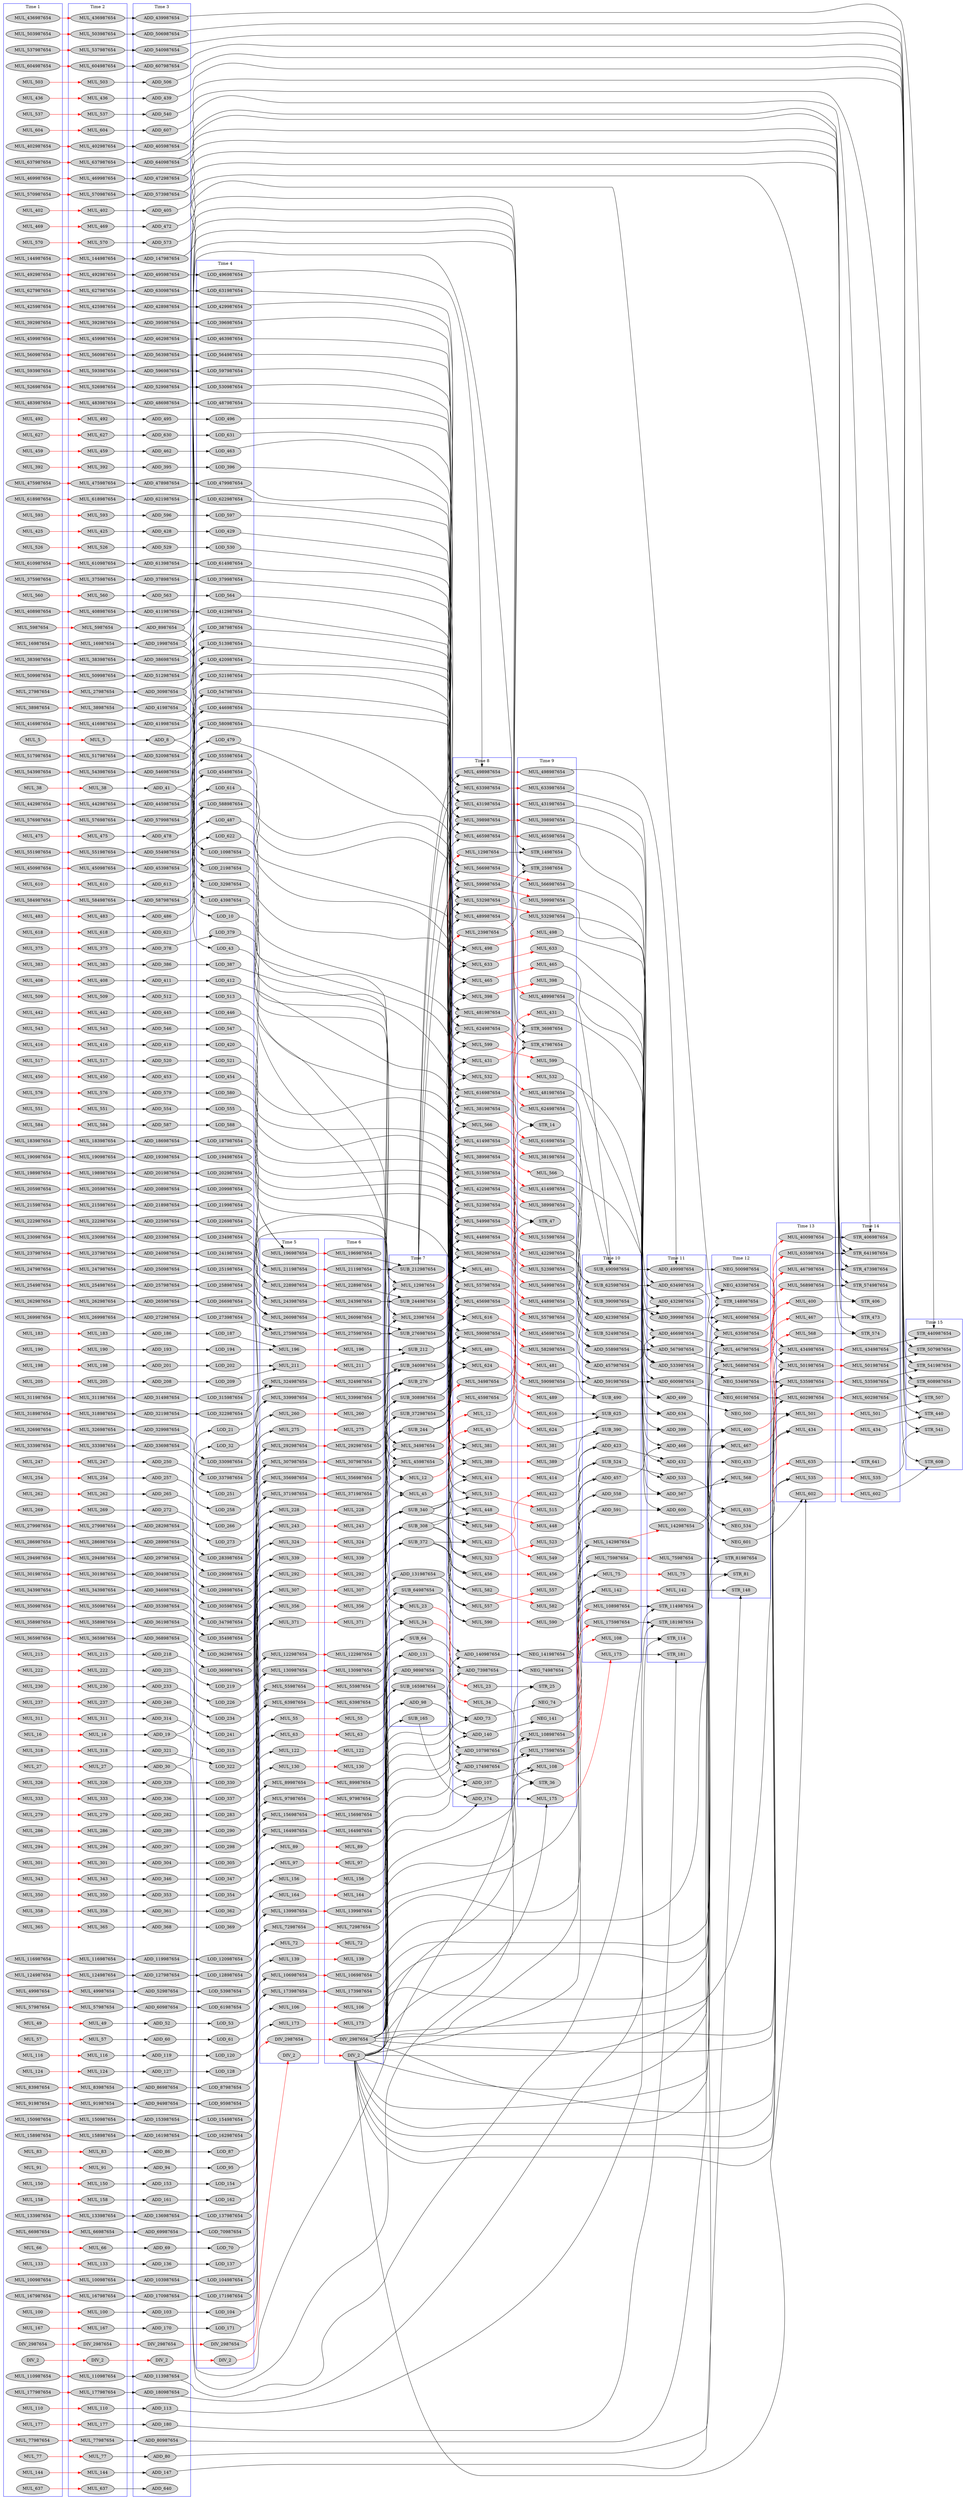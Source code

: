 digraph invert_matrix_general_dfg__3 {
  rankdir = LR;
  newrank="true"
  subgraph cluster_1 {
    rank=same;
    node [style=filled];
    label = "Time 1";
    color = blue;
    pseudo_1 [style=invis];
    DIV_2987654_0 [label=DIV_2987654]
    MUL_5987654_0 [label=MUL_5987654]
    MUL_16987654_0 [label=MUL_16987654]
    MUL_27987654_0 [label=MUL_27987654]
    MUL_38987654_0 [label=MUL_38987654]
    MUL_49987654_0 [label=MUL_49987654]
    MUL_57987654_0 [label=MUL_57987654]
    MUL_66987654_0 [label=MUL_66987654]
    MUL_77987654_0 [label=MUL_77987654]
    MUL_83987654_0 [label=MUL_83987654]
    MUL_91987654_0 [label=MUL_91987654]
    MUL_100987654_0 [label=MUL_100987654]
    MUL_110987654_0 [label=MUL_110987654]
    MUL_116987654_0 [label=MUL_116987654]
    MUL_124987654_0 [label=MUL_124987654]
    MUL_133987654_0 [label=MUL_133987654]
    MUL_144987654_0 [label=MUL_144987654]
    MUL_150987654_0 [label=MUL_150987654]
    MUL_158987654_0 [label=MUL_158987654]
    MUL_167987654_0 [label=MUL_167987654]
    MUL_177987654_0 [label=MUL_177987654]
    MUL_183987654_0 [label=MUL_183987654]
    MUL_190987654_0 [label=MUL_190987654]
    MUL_198987654_0 [label=MUL_198987654]
    MUL_205987654_0 [label=MUL_205987654]
    MUL_215987654_0 [label=MUL_215987654]
    MUL_222987654_0 [label=MUL_222987654]
    MUL_230987654_0 [label=MUL_230987654]
    MUL_237987654_0 [label=MUL_237987654]
    MUL_247987654_0 [label=MUL_247987654]
    MUL_254987654_0 [label=MUL_254987654]
    MUL_262987654_0 [label=MUL_262987654]
    MUL_269987654_0 [label=MUL_269987654]
    MUL_279987654_0 [label=MUL_279987654]
    MUL_286987654_0 [label=MUL_286987654]
    MUL_294987654_0 [label=MUL_294987654]
    MUL_301987654_0 [label=MUL_301987654]
    MUL_311987654_0 [label=MUL_311987654]
    MUL_318987654_0 [label=MUL_318987654]
    MUL_326987654_0 [label=MUL_326987654]
    MUL_333987654_0 [label=MUL_333987654]
    MUL_343987654_0 [label=MUL_343987654]
    MUL_350987654_0 [label=MUL_350987654]
    MUL_358987654_0 [label=MUL_358987654]
    MUL_365987654_0 [label=MUL_365987654]
    MUL_375987654_0 [label=MUL_375987654]
    MUL_383987654_0 [label=MUL_383987654]
    MUL_392987654_0 [label=MUL_392987654]
    MUL_402987654_0 [label=MUL_402987654]
    MUL_408987654_0 [label=MUL_408987654]
    MUL_416987654_0 [label=MUL_416987654]
    MUL_425987654_0 [label=MUL_425987654]
    MUL_436987654_0 [label=MUL_436987654]
    MUL_442987654_0 [label=MUL_442987654]
    MUL_450987654_0 [label=MUL_450987654]
    MUL_459987654_0 [label=MUL_459987654]
    MUL_469987654_0 [label=MUL_469987654]
    MUL_475987654_0 [label=MUL_475987654]
    MUL_483987654_0 [label=MUL_483987654]
    MUL_492987654_0 [label=MUL_492987654]
    MUL_503987654_0 [label=MUL_503987654]
    MUL_509987654_0 [label=MUL_509987654]
    MUL_517987654_0 [label=MUL_517987654]
    MUL_526987654_0 [label=MUL_526987654]
    MUL_537987654_0 [label=MUL_537987654]
    MUL_543987654_0 [label=MUL_543987654]
    MUL_551987654_0 [label=MUL_551987654]
    MUL_560987654_0 [label=MUL_560987654]
    MUL_570987654_0 [label=MUL_570987654]
    MUL_576987654_0 [label=MUL_576987654]
    MUL_584987654_0 [label=MUL_584987654]
    MUL_593987654_0 [label=MUL_593987654]
    MUL_604987654_0 [label=MUL_604987654]
    MUL_610987654_0 [label=MUL_610987654]
    MUL_618987654_0 [label=MUL_618987654]
    MUL_627987654_0 [label=MUL_627987654]
    MUL_637987654_0 [label=MUL_637987654]
    DIV_2_0 [label=DIV_2]
    MUL_5_0 [label=MUL_5]
    MUL_16_0 [label=MUL_16]
    MUL_27_0 [label=MUL_27]
    MUL_38_0 [label=MUL_38]
    MUL_49_0 [label=MUL_49]
    MUL_57_0 [label=MUL_57]
    MUL_66_0 [label=MUL_66]
    MUL_77_0 [label=MUL_77]
    MUL_83_0 [label=MUL_83]
    MUL_91_0 [label=MUL_91]
    MUL_100_0 [label=MUL_100]
    MUL_110_0 [label=MUL_110]
    MUL_116_0 [label=MUL_116]
    MUL_124_0 [label=MUL_124]
    MUL_133_0 [label=MUL_133]
    MUL_144_0 [label=MUL_144]
    MUL_150_0 [label=MUL_150]
    MUL_158_0 [label=MUL_158]
    MUL_167_0 [label=MUL_167]
    MUL_177_0 [label=MUL_177]
    MUL_183_0 [label=MUL_183]
    MUL_190_0 [label=MUL_190]
    MUL_198_0 [label=MUL_198]
    MUL_205_0 [label=MUL_205]
    MUL_215_0 [label=MUL_215]
    MUL_222_0 [label=MUL_222]
    MUL_230_0 [label=MUL_230]
    MUL_237_0 [label=MUL_237]
    MUL_247_0 [label=MUL_247]
    MUL_254_0 [label=MUL_254]
    MUL_262_0 [label=MUL_262]
    MUL_269_0 [label=MUL_269]
    MUL_279_0 [label=MUL_279]
    MUL_286_0 [label=MUL_286]
    MUL_294_0 [label=MUL_294]
    MUL_301_0 [label=MUL_301]
    MUL_311_0 [label=MUL_311]
    MUL_318_0 [label=MUL_318]
    MUL_326_0 [label=MUL_326]
    MUL_333_0 [label=MUL_333]
    MUL_343_0 [label=MUL_343]
    MUL_350_0 [label=MUL_350]
    MUL_358_0 [label=MUL_358]
    MUL_365_0 [label=MUL_365]
    MUL_375_0 [label=MUL_375]
    MUL_383_0 [label=MUL_383]
    MUL_392_0 [label=MUL_392]
    MUL_402_0 [label=MUL_402]
    MUL_408_0 [label=MUL_408]
    MUL_416_0 [label=MUL_416]
    MUL_425_0 [label=MUL_425]
    MUL_436_0 [label=MUL_436]
    MUL_442_0 [label=MUL_442]
    MUL_450_0 [label=MUL_450]
    MUL_459_0 [label=MUL_459]
    MUL_469_0 [label=MUL_469]
    MUL_475_0 [label=MUL_475]
    MUL_483_0 [label=MUL_483]
    MUL_492_0 [label=MUL_492]
    MUL_503_0 [label=MUL_503]
    MUL_509_0 [label=MUL_509]
    MUL_517_0 [label=MUL_517]
    MUL_526_0 [label=MUL_526]
    MUL_537_0 [label=MUL_537]
    MUL_543_0 [label=MUL_543]
    MUL_551_0 [label=MUL_551]
    MUL_560_0 [label=MUL_560]
    MUL_570_0 [label=MUL_570]
    MUL_576_0 [label=MUL_576]
    MUL_584_0 [label=MUL_584]
    MUL_593_0 [label=MUL_593]
    MUL_604_0 [label=MUL_604]
    MUL_610_0 [label=MUL_610]
    MUL_618_0 [label=MUL_618]
    MUL_627_0 [label=MUL_627]
    MUL_637_0 [label=MUL_637]
  }
  subgraph cluster_2 {
    rank=same;
    node [style=filled];
    label = "Time 2";
    color = blue;
    pseudo_2 [style=invis];
    DIV_2987654_1 [label=DIV_2987654]
    MUL_5987654_1 [label=MUL_5987654]
    MUL_16987654_1 [label=MUL_16987654]
    MUL_27987654_1 [label=MUL_27987654]
    MUL_38987654_1 [label=MUL_38987654]
    MUL_49987654_1 [label=MUL_49987654]
    MUL_57987654_1 [label=MUL_57987654]
    MUL_66987654_1 [label=MUL_66987654]
    MUL_77987654_1 [label=MUL_77987654]
    MUL_83987654_1 [label=MUL_83987654]
    MUL_91987654_1 [label=MUL_91987654]
    MUL_100987654_1 [label=MUL_100987654]
    MUL_110987654_1 [label=MUL_110987654]
    MUL_116987654_1 [label=MUL_116987654]
    MUL_124987654_1 [label=MUL_124987654]
    MUL_133987654_1 [label=MUL_133987654]
    MUL_144987654_1 [label=MUL_144987654]
    MUL_150987654_1 [label=MUL_150987654]
    MUL_158987654_1 [label=MUL_158987654]
    MUL_167987654_1 [label=MUL_167987654]
    MUL_177987654_1 [label=MUL_177987654]
    MUL_183987654_1 [label=MUL_183987654]
    MUL_190987654_1 [label=MUL_190987654]
    MUL_198987654_1 [label=MUL_198987654]
    MUL_205987654_1 [label=MUL_205987654]
    MUL_215987654_1 [label=MUL_215987654]
    MUL_222987654_1 [label=MUL_222987654]
    MUL_230987654_1 [label=MUL_230987654]
    MUL_237987654_1 [label=MUL_237987654]
    MUL_247987654_1 [label=MUL_247987654]
    MUL_254987654_1 [label=MUL_254987654]
    MUL_262987654_1 [label=MUL_262987654]
    MUL_269987654_1 [label=MUL_269987654]
    MUL_279987654_1 [label=MUL_279987654]
    MUL_286987654_1 [label=MUL_286987654]
    MUL_294987654_1 [label=MUL_294987654]
    MUL_301987654_1 [label=MUL_301987654]
    MUL_311987654_1 [label=MUL_311987654]
    MUL_318987654_1 [label=MUL_318987654]
    MUL_326987654_1 [label=MUL_326987654]
    MUL_333987654_1 [label=MUL_333987654]
    MUL_343987654_1 [label=MUL_343987654]
    MUL_350987654_1 [label=MUL_350987654]
    MUL_358987654_1 [label=MUL_358987654]
    MUL_365987654_1 [label=MUL_365987654]
    MUL_375987654_1 [label=MUL_375987654]
    MUL_383987654_1 [label=MUL_383987654]
    MUL_392987654_1 [label=MUL_392987654]
    MUL_402987654_1 [label=MUL_402987654]
    MUL_408987654_1 [label=MUL_408987654]
    MUL_416987654_1 [label=MUL_416987654]
    MUL_425987654_1 [label=MUL_425987654]
    MUL_436987654_1 [label=MUL_436987654]
    MUL_442987654_1 [label=MUL_442987654]
    MUL_450987654_1 [label=MUL_450987654]
    MUL_459987654_1 [label=MUL_459987654]
    MUL_469987654_1 [label=MUL_469987654]
    MUL_475987654_1 [label=MUL_475987654]
    MUL_483987654_1 [label=MUL_483987654]
    MUL_492987654_1 [label=MUL_492987654]
    MUL_503987654_1 [label=MUL_503987654]
    MUL_509987654_1 [label=MUL_509987654]
    MUL_517987654_1 [label=MUL_517987654]
    MUL_526987654_1 [label=MUL_526987654]
    MUL_537987654_1 [label=MUL_537987654]
    MUL_543987654_1 [label=MUL_543987654]
    MUL_551987654_1 [label=MUL_551987654]
    MUL_560987654_1 [label=MUL_560987654]
    MUL_570987654_1 [label=MUL_570987654]
    MUL_576987654_1 [label=MUL_576987654]
    MUL_584987654_1 [label=MUL_584987654]
    MUL_593987654_1 [label=MUL_593987654]
    MUL_604987654_1 [label=MUL_604987654]
    MUL_610987654_1 [label=MUL_610987654]
    MUL_618987654_1 [label=MUL_618987654]
    MUL_627987654_1 [label=MUL_627987654]
    MUL_637987654_1 [label=MUL_637987654]
    DIV_2_1 [label=DIV_2]
    MUL_5_1 [label=MUL_5]
    MUL_16_1 [label=MUL_16]
    MUL_27_1 [label=MUL_27]
    MUL_38_1 [label=MUL_38]
    MUL_49_1 [label=MUL_49]
    MUL_57_1 [label=MUL_57]
    MUL_66_1 [label=MUL_66]
    MUL_77_1 [label=MUL_77]
    MUL_83_1 [label=MUL_83]
    MUL_91_1 [label=MUL_91]
    MUL_100_1 [label=MUL_100]
    MUL_110_1 [label=MUL_110]
    MUL_116_1 [label=MUL_116]
    MUL_124_1 [label=MUL_124]
    MUL_133_1 [label=MUL_133]
    MUL_144_1 [label=MUL_144]
    MUL_150_1 [label=MUL_150]
    MUL_158_1 [label=MUL_158]
    MUL_167_1 [label=MUL_167]
    MUL_177_1 [label=MUL_177]
    MUL_183_1 [label=MUL_183]
    MUL_190_1 [label=MUL_190]
    MUL_198_1 [label=MUL_198]
    MUL_205_1 [label=MUL_205]
    MUL_215_1 [label=MUL_215]
    MUL_222_1 [label=MUL_222]
    MUL_230_1 [label=MUL_230]
    MUL_237_1 [label=MUL_237]
    MUL_247_1 [label=MUL_247]
    MUL_254_1 [label=MUL_254]
    MUL_262_1 [label=MUL_262]
    MUL_269_1 [label=MUL_269]
    MUL_279_1 [label=MUL_279]
    MUL_286_1 [label=MUL_286]
    MUL_294_1 [label=MUL_294]
    MUL_301_1 [label=MUL_301]
    MUL_311_1 [label=MUL_311]
    MUL_318_1 [label=MUL_318]
    MUL_326_1 [label=MUL_326]
    MUL_333_1 [label=MUL_333]
    MUL_343_1 [label=MUL_343]
    MUL_350_1 [label=MUL_350]
    MUL_358_1 [label=MUL_358]
    MUL_365_1 [label=MUL_365]
    MUL_375_1 [label=MUL_375]
    MUL_383_1 [label=MUL_383]
    MUL_392_1 [label=MUL_392]
    MUL_402_1 [label=MUL_402]
    MUL_408_1 [label=MUL_408]
    MUL_416_1 [label=MUL_416]
    MUL_425_1 [label=MUL_425]
    MUL_436_1 [label=MUL_436]
    MUL_442_1 [label=MUL_442]
    MUL_450_1 [label=MUL_450]
    MUL_459_1 [label=MUL_459]
    MUL_469_1 [label=MUL_469]
    MUL_475_1 [label=MUL_475]
    MUL_483_1 [label=MUL_483]
    MUL_492_1 [label=MUL_492]
    MUL_503_1 [label=MUL_503]
    MUL_509_1 [label=MUL_509]
    MUL_517_1 [label=MUL_517]
    MUL_526_1 [label=MUL_526]
    MUL_537_1 [label=MUL_537]
    MUL_543_1 [label=MUL_543]
    MUL_551_1 [label=MUL_551]
    MUL_560_1 [label=MUL_560]
    MUL_570_1 [label=MUL_570]
    MUL_576_1 [label=MUL_576]
    MUL_584_1 [label=MUL_584]
    MUL_593_1 [label=MUL_593]
    MUL_604_1 [label=MUL_604]
    MUL_610_1 [label=MUL_610]
    MUL_618_1 [label=MUL_618]
    MUL_627_1 [label=MUL_627]
    MUL_637_1 [label=MUL_637]
  }
  subgraph cluster_3 {
    rank=same;
    node [style=filled];
    label = "Time 3";
    color = blue;
    pseudo_3 [style=invis];
    DIV_2987654_2 [label=DIV_2987654]
    ADD_8987654
    ADD_19987654
    ADD_30987654
    ADD_41987654
    ADD_52987654
    ADD_60987654
    ADD_69987654
    ADD_80987654
    ADD_86987654
    ADD_94987654
    ADD_103987654
    ADD_113987654
    ADD_119987654
    ADD_127987654
    ADD_136987654
    ADD_147987654
    ADD_153987654
    ADD_161987654
    ADD_170987654
    ADD_180987654
    ADD_186987654
    ADD_193987654
    ADD_201987654
    ADD_208987654
    ADD_218987654
    ADD_225987654
    ADD_233987654
    ADD_240987654
    ADD_250987654
    ADD_257987654
    ADD_265987654
    ADD_272987654
    ADD_282987654
    ADD_289987654
    ADD_297987654
    ADD_304987654
    ADD_314987654
    ADD_321987654
    ADD_329987654
    ADD_336987654
    ADD_346987654
    ADD_353987654
    ADD_361987654
    ADD_368987654
    ADD_378987654
    ADD_386987654
    ADD_395987654
    ADD_405987654
    ADD_411987654
    ADD_419987654
    ADD_428987654
    ADD_439987654
    ADD_445987654
    ADD_453987654
    ADD_462987654
    ADD_472987654
    ADD_478987654
    ADD_486987654
    ADD_495987654
    ADD_506987654
    ADD_512987654
    ADD_520987654
    ADD_529987654
    ADD_540987654
    ADD_546987654
    ADD_554987654
    ADD_563987654
    ADD_573987654
    ADD_579987654
    ADD_587987654
    ADD_596987654
    ADD_607987654
    ADD_613987654
    ADD_621987654
    ADD_630987654
    ADD_640987654
    DIV_2_2 [label=DIV_2]
    ADD_8
    ADD_19
    ADD_30
    ADD_41
    ADD_52
    ADD_60
    ADD_69
    ADD_80
    ADD_86
    ADD_94
    ADD_103
    ADD_113
    ADD_119
    ADD_127
    ADD_136
    ADD_147
    ADD_153
    ADD_161
    ADD_170
    ADD_180
    ADD_186
    ADD_193
    ADD_201
    ADD_208
    ADD_218
    ADD_225
    ADD_233
    ADD_240
    ADD_250
    ADD_257
    ADD_265
    ADD_272
    ADD_282
    ADD_289
    ADD_297
    ADD_304
    ADD_314
    ADD_321
    ADD_329
    ADD_336
    ADD_346
    ADD_353
    ADD_361
    ADD_368
    ADD_378
    ADD_386
    ADD_395
    ADD_405
    ADD_411
    ADD_419
    ADD_428
    ADD_439
    ADD_445
    ADD_453
    ADD_462
    ADD_472
    ADD_478
    ADD_486
    ADD_495
    ADD_506
    ADD_512
    ADD_520
    ADD_529
    ADD_540
    ADD_546
    ADD_554
    ADD_563
    ADD_573
    ADD_579
    ADD_587
    ADD_596
    ADD_607
    ADD_613
    ADD_621
    ADD_630
    ADD_640
  }
  subgraph cluster_4 {
    rank=same;
    node [style=filled];
    label = "Time 4";
    color = blue;
    pseudo_4 [style=invis];
    DIV_2987654_3 [label=DIV_2987654]
    LOD_10987654
    LOD_21987654
    LOD_32987654
    LOD_43987654
    LOD_53987654
    LOD_61987654
    LOD_70987654
    LOD_87987654
    LOD_95987654
    LOD_104987654
    LOD_120987654
    LOD_128987654
    LOD_137987654
    LOD_154987654
    LOD_162987654
    LOD_171987654
    LOD_187987654
    LOD_194987654
    LOD_202987654
    LOD_209987654
    LOD_219987654
    LOD_226987654
    LOD_234987654
    LOD_241987654
    LOD_251987654
    LOD_258987654
    LOD_266987654
    LOD_273987654
    LOD_283987654
    LOD_290987654
    LOD_298987654
    LOD_305987654
    LOD_315987654
    LOD_322987654
    LOD_330987654
    LOD_337987654
    LOD_347987654
    LOD_354987654
    LOD_362987654
    LOD_369987654
    LOD_379987654
    LOD_387987654
    LOD_396987654
    LOD_412987654
    LOD_420987654
    LOD_429987654
    LOD_446987654
    LOD_454987654
    LOD_463987654
    LOD_479987654
    LOD_487987654
    LOD_496987654
    LOD_513987654
    LOD_521987654
    LOD_530987654
    LOD_547987654
    LOD_555987654
    LOD_564987654
    LOD_580987654
    LOD_588987654
    LOD_597987654
    LOD_614987654
    LOD_622987654
    LOD_631987654
    DIV_2_3 [label=DIV_2]
    LOD_10
    LOD_21
    LOD_32
    LOD_43
    LOD_53
    LOD_61
    LOD_70
    LOD_87
    LOD_95
    LOD_104
    LOD_120
    LOD_128
    LOD_137
    LOD_154
    LOD_162
    LOD_171
    LOD_187
    LOD_194
    LOD_202
    LOD_209
    LOD_219
    LOD_226
    LOD_234
    LOD_241
    LOD_251
    LOD_258
    LOD_266
    LOD_273
    LOD_283
    LOD_290
    LOD_298
    LOD_305
    LOD_315
    LOD_322
    LOD_330
    LOD_337
    LOD_347
    LOD_354
    LOD_362
    LOD_369
    LOD_379
    LOD_387
    LOD_396
    LOD_412
    LOD_420
    LOD_429
    LOD_446
    LOD_454
    LOD_463
    LOD_479
    LOD_487
    LOD_496
    LOD_513
    LOD_521
    LOD_530
    LOD_547
    LOD_555
    LOD_564
    LOD_580
    LOD_588
    LOD_597
    LOD_614
    LOD_622
    LOD_631
  }
  subgraph cluster_5 {
    rank=same;
    node [style=filled];
    label = "Time 5";
    color = blue;
    pseudo_5 [style=invis];
    DIV_2987654_4 [label=DIV_2987654]
    MUL_55987654_0 [label=MUL_55987654]
    MUL_63987654_0 [label=MUL_63987654]
    MUL_72987654_0 [label=MUL_72987654]
    MUL_89987654_0 [label=MUL_89987654]
    MUL_97987654_0 [label=MUL_97987654]
    MUL_106987654_0 [label=MUL_106987654]
    MUL_122987654_0 [label=MUL_122987654]
    MUL_130987654_0 [label=MUL_130987654]
    MUL_139987654_0 [label=MUL_139987654]
    MUL_156987654_0 [label=MUL_156987654]
    MUL_164987654_0 [label=MUL_164987654]
    MUL_173987654_0 [label=MUL_173987654]
    MUL_196987654_0 [label=MUL_196987654]
    MUL_211987654_0 [label=MUL_211987654]
    MUL_228987654_0 [label=MUL_228987654]
    MUL_243987654_0 [label=MUL_243987654]
    MUL_260987654_0 [label=MUL_260987654]
    MUL_275987654_0 [label=MUL_275987654]
    MUL_292987654_0 [label=MUL_292987654]
    MUL_307987654_0 [label=MUL_307987654]
    MUL_324987654_0 [label=MUL_324987654]
    MUL_339987654_0 [label=MUL_339987654]
    MUL_356987654_0 [label=MUL_356987654]
    MUL_371987654_0 [label=MUL_371987654]
    DIV_2_4 [label=DIV_2]
    MUL_55_0 [label=MUL_55]
    MUL_63_0 [label=MUL_63]
    MUL_72_0 [label=MUL_72]
    MUL_89_0 [label=MUL_89]
    MUL_97_0 [label=MUL_97]
    MUL_106_0 [label=MUL_106]
    MUL_122_0 [label=MUL_122]
    MUL_130_0 [label=MUL_130]
    MUL_139_0 [label=MUL_139]
    MUL_156_0 [label=MUL_156]
    MUL_164_0 [label=MUL_164]
    MUL_173_0 [label=MUL_173]
    MUL_196_0 [label=MUL_196]
    MUL_211_0 [label=MUL_211]
    MUL_228_0 [label=MUL_228]
    MUL_243_0 [label=MUL_243]
    MUL_260_0 [label=MUL_260]
    MUL_275_0 [label=MUL_275]
    MUL_292_0 [label=MUL_292]
    MUL_307_0 [label=MUL_307]
    MUL_324_0 [label=MUL_324]
    MUL_339_0 [label=MUL_339]
    MUL_356_0 [label=MUL_356]
    MUL_371_0 [label=MUL_371]
  }
  subgraph cluster_6 {
    rank=same;
    node [style=filled];
    label = "Time 6";
    color = blue;
    pseudo_6 [style=invis];
    DIV_2987654_5 [label=DIV_2987654]
    MUL_55987654_1 [label=MUL_55987654]
    MUL_63987654_1 [label=MUL_63987654]
    MUL_72987654_1 [label=MUL_72987654]
    MUL_89987654_1 [label=MUL_89987654]
    MUL_97987654_1 [label=MUL_97987654]
    MUL_106987654_1 [label=MUL_106987654]
    MUL_122987654_1 [label=MUL_122987654]
    MUL_130987654_1 [label=MUL_130987654]
    MUL_139987654_1 [label=MUL_139987654]
    MUL_156987654_1 [label=MUL_156987654]
    MUL_164987654_1 [label=MUL_164987654]
    MUL_173987654_1 [label=MUL_173987654]
    MUL_196987654_1 [label=MUL_196987654]
    MUL_211987654_1 [label=MUL_211987654]
    MUL_228987654_1 [label=MUL_228987654]
    MUL_243987654_1 [label=MUL_243987654]
    MUL_260987654_1 [label=MUL_260987654]
    MUL_275987654_1 [label=MUL_275987654]
    MUL_292987654_1 [label=MUL_292987654]
    MUL_307987654_1 [label=MUL_307987654]
    MUL_324987654_1 [label=MUL_324987654]
    MUL_339987654_1 [label=MUL_339987654]
    MUL_356987654_1 [label=MUL_356987654]
    MUL_371987654_1 [label=MUL_371987654]
    DIV_2_5 [label=DIV_2]
    MUL_55_1 [label=MUL_55]
    MUL_63_1 [label=MUL_63]
    MUL_72_1 [label=MUL_72]
    MUL_89_1 [label=MUL_89]
    MUL_97_1 [label=MUL_97]
    MUL_106_1 [label=MUL_106]
    MUL_122_1 [label=MUL_122]
    MUL_130_1 [label=MUL_130]
    MUL_139_1 [label=MUL_139]
    MUL_156_1 [label=MUL_156]
    MUL_164_1 [label=MUL_164]
    MUL_173_1 [label=MUL_173]
    MUL_196_1 [label=MUL_196]
    MUL_211_1 [label=MUL_211]
    MUL_228_1 [label=MUL_228]
    MUL_243_1 [label=MUL_243]
    MUL_260_1 [label=MUL_260]
    MUL_275_1 [label=MUL_275]
    MUL_292_1 [label=MUL_292]
    MUL_307_1 [label=MUL_307]
    MUL_324_1 [label=MUL_324]
    MUL_339_1 [label=MUL_339]
    MUL_356_1 [label=MUL_356]
    MUL_371_1 [label=MUL_371]
  }
  subgraph cluster_7 {
    rank=same;
    node [style=filled];
    label = "Time 7";
    color = blue;
    pseudo_7 [style=invis];
    MUL_12987654_0 [label=MUL_12987654]
    MUL_23987654_0 [label=MUL_23987654]
    MUL_34987654_0 [label=MUL_34987654]
    MUL_45987654_0 [label=MUL_45987654]
    SUB_64987654
    ADD_98987654
    ADD_131987654
    SUB_165987654
    SUB_212987654
    SUB_244987654
    SUB_276987654
    SUB_308987654
    SUB_340987654
    SUB_372987654
    MUL_12_0 [label=MUL_12]
    MUL_23_0 [label=MUL_23]
    MUL_34_0 [label=MUL_34]
    MUL_45_0 [label=MUL_45]
    SUB_64
    ADD_98
    ADD_131
    SUB_165
    SUB_212
    SUB_244
    SUB_276
    SUB_308
    SUB_340
    SUB_372
  }
  subgraph cluster_8 {
    rank=same;
    node [style=filled];
    label = "Time 8";
    color = blue;
    pseudo_8 [style=invis];
    MUL_12987654_1 [label=MUL_12987654]
    MUL_23987654_1 [label=MUL_23987654]
    MUL_34987654_1 [label=MUL_34987654]
    MUL_45987654_1 [label=MUL_45987654]
    ADD_73987654
    ADD_107987654
    ADD_140987654
    ADD_174987654
    MUL_381987654_0 [label=MUL_381987654]
    MUL_389987654_0 [label=MUL_389987654]
    MUL_398987654_0 [label=MUL_398987654]
    MUL_414987654_0 [label=MUL_414987654]
    MUL_422987654_0 [label=MUL_422987654]
    MUL_431987654_0 [label=MUL_431987654]
    MUL_448987654_0 [label=MUL_448987654]
    MUL_456987654_0 [label=MUL_456987654]
    MUL_465987654_0 [label=MUL_465987654]
    MUL_481987654_0 [label=MUL_481987654]
    MUL_489987654_0 [label=MUL_489987654]
    MUL_498987654_0 [label=MUL_498987654]
    MUL_515987654_0 [label=MUL_515987654]
    MUL_523987654_0 [label=MUL_523987654]
    MUL_532987654_0 [label=MUL_532987654]
    MUL_549987654_0 [label=MUL_549987654]
    MUL_557987654_0 [label=MUL_557987654]
    MUL_566987654_0 [label=MUL_566987654]
    MUL_582987654_0 [label=MUL_582987654]
    MUL_590987654_0 [label=MUL_590987654]
    MUL_599987654_0 [label=MUL_599987654]
    MUL_616987654_0 [label=MUL_616987654]
    MUL_624987654_0 [label=MUL_624987654]
    MUL_633987654_0 [label=MUL_633987654]
    MUL_12_1 [label=MUL_12]
    MUL_23_1 [label=MUL_23]
    MUL_34_1 [label=MUL_34]
    MUL_45_1 [label=MUL_45]
    ADD_73
    ADD_107
    ADD_140
    ADD_174
    MUL_381_0 [label=MUL_381]
    MUL_389_0 [label=MUL_389]
    MUL_398_0 [label=MUL_398]
    MUL_414_0 [label=MUL_414]
    MUL_422_0 [label=MUL_422]
    MUL_431_0 [label=MUL_431]
    MUL_448_0 [label=MUL_448]
    MUL_456_0 [label=MUL_456]
    MUL_465_0 [label=MUL_465]
    MUL_481_0 [label=MUL_481]
    MUL_489_0 [label=MUL_489]
    MUL_498_0 [label=MUL_498]
    MUL_515_0 [label=MUL_515]
    MUL_523_0 [label=MUL_523]
    MUL_532_0 [label=MUL_532]
    MUL_549_0 [label=MUL_549]
    MUL_557_0 [label=MUL_557]
    MUL_566_0 [label=MUL_566]
    MUL_582_0 [label=MUL_582]
    MUL_590_0 [label=MUL_590]
    MUL_599_0 [label=MUL_599]
    MUL_616_0 [label=MUL_616]
    MUL_624_0 [label=MUL_624]
    MUL_633_0 [label=MUL_633]
  }
  subgraph cluster_9 {
    rank=same;
    node [style=filled];
    label = "Time 9";
    color = blue;
    pseudo_9 [style=invis];
    STR_14987654
    STR_25987654
    STR_36987654
    STR_47987654
    NEG_74987654
    MUL_108987654_0 [label=MUL_108987654]
    NEG_141987654
    MUL_175987654_0 [label=MUL_175987654]
    MUL_381987654_1 [label=MUL_381987654]
    MUL_389987654_1 [label=MUL_389987654]
    MUL_398987654_1 [label=MUL_398987654]
    MUL_414987654_1 [label=MUL_414987654]
    MUL_422987654_1 [label=MUL_422987654]
    MUL_431987654_1 [label=MUL_431987654]
    MUL_448987654_1 [label=MUL_448987654]
    MUL_456987654_1 [label=MUL_456987654]
    MUL_465987654_1 [label=MUL_465987654]
    MUL_481987654_1 [label=MUL_481987654]
    MUL_489987654_1 [label=MUL_489987654]
    MUL_498987654_1 [label=MUL_498987654]
    MUL_515987654_1 [label=MUL_515987654]
    MUL_523987654_1 [label=MUL_523987654]
    MUL_532987654_1 [label=MUL_532987654]
    MUL_549987654_1 [label=MUL_549987654]
    MUL_557987654_1 [label=MUL_557987654]
    MUL_566987654_1 [label=MUL_566987654]
    MUL_582987654_1 [label=MUL_582987654]
    MUL_590987654_1 [label=MUL_590987654]
    MUL_599987654_1 [label=MUL_599987654]
    MUL_616987654_1 [label=MUL_616987654]
    MUL_624987654_1 [label=MUL_624987654]
    MUL_633987654_1 [label=MUL_633987654]
    STR_14
    STR_25
    STR_36
    STR_47
    NEG_74
    MUL_108_0 [label=MUL_108]
    NEG_141
    MUL_175_0 [label=MUL_175]
    MUL_381_1 [label=MUL_381]
    MUL_389_1 [label=MUL_389]
    MUL_398_1 [label=MUL_398]
    MUL_414_1 [label=MUL_414]
    MUL_422_1 [label=MUL_422]
    MUL_431_1 [label=MUL_431]
    MUL_448_1 [label=MUL_448]
    MUL_456_1 [label=MUL_456]
    MUL_465_1 [label=MUL_465]
    MUL_481_1 [label=MUL_481]
    MUL_489_1 [label=MUL_489]
    MUL_498_1 [label=MUL_498]
    MUL_515_1 [label=MUL_515]
    MUL_523_1 [label=MUL_523]
    MUL_532_1 [label=MUL_532]
    MUL_549_1 [label=MUL_549]
    MUL_557_1 [label=MUL_557]
    MUL_566_1 [label=MUL_566]
    MUL_582_1 [label=MUL_582]
    MUL_590_1 [label=MUL_590]
    MUL_599_1 [label=MUL_599]
    MUL_616_1 [label=MUL_616]
    MUL_624_1 [label=MUL_624]
    MUL_633_1 [label=MUL_633]
  }
  subgraph cluster_10 {
    rank=same;
    node [style=filled];
    label = "Time 10";
    color = blue;
    pseudo_10 [style=invis];
    MUL_75987654_0 [label=MUL_75987654]
    MUL_108987654_1 [label=MUL_108987654]
    MUL_142987654_0 [label=MUL_142987654]
    MUL_175987654_1 [label=MUL_175987654]
    SUB_390987654
    ADD_423987654
    ADD_457987654
    SUB_490987654
    SUB_524987654
    ADD_558987654
    ADD_591987654
    SUB_625987654
    MUL_75_0 [label=MUL_75]
    MUL_108_1 [label=MUL_108]
    MUL_142_0 [label=MUL_142]
    MUL_175_1 [label=MUL_175]
    SUB_390
    ADD_423
    ADD_457
    SUB_490
    SUB_524
    ADD_558
    ADD_591
    SUB_625
  }
  subgraph cluster_11 {
    rank=same;
    node [style=filled];
    label = "Time 11";
    color = blue;
    pseudo_11 [style=invis];
    MUL_75987654_1 [label=MUL_75987654]
    STR_114987654
    MUL_142987654_1 [label=MUL_142987654]
    STR_181987654
    ADD_399987654
    ADD_432987654
    ADD_466987654
    ADD_499987654
    ADD_533987654
    ADD_567987654
    ADD_600987654
    ADD_634987654
    MUL_75_1 [label=MUL_75]
    STR_114
    MUL_142_1 [label=MUL_142]
    STR_181
    ADD_399
    ADD_432
    ADD_466
    ADD_499
    ADD_533
    ADD_567
    ADD_600
    ADD_634
  }
  subgraph cluster_12 {
    rank=same;
    node [style=filled];
    label = "Time 12";
    color = blue;
    pseudo_12 [style=invis];
    STR_81987654
    STR_148987654
    MUL_400987654_0 [label=MUL_400987654]
    NEG_433987654
    MUL_467987654_0 [label=MUL_467987654]
    NEG_500987654
    NEG_534987654
    MUL_568987654_0 [label=MUL_568987654]
    NEG_601987654
    MUL_635987654_0 [label=MUL_635987654]
    STR_81
    STR_148
    MUL_400_0 [label=MUL_400]
    NEG_433
    MUL_467_0 [label=MUL_467]
    NEG_500
    NEG_534
    MUL_568_0 [label=MUL_568]
    NEG_601
    MUL_635_0 [label=MUL_635]
  }
  subgraph cluster_13 {
    rank=same;
    node [style=filled];
    label = "Time 13";
    color = blue;
    pseudo_13 [style=invis];
    MUL_400987654_1 [label=MUL_400987654]
    MUL_434987654_0 [label=MUL_434987654]
    MUL_467987654_1 [label=MUL_467987654]
    MUL_501987654_0 [label=MUL_501987654]
    MUL_535987654_0 [label=MUL_535987654]
    MUL_568987654_1 [label=MUL_568987654]
    MUL_602987654_0 [label=MUL_602987654]
    MUL_635987654_1 [label=MUL_635987654]
    MUL_400_1 [label=MUL_400]
    MUL_434_0 [label=MUL_434]
    MUL_467_1 [label=MUL_467]
    MUL_501_0 [label=MUL_501]
    MUL_535_0 [label=MUL_535]
    MUL_568_1 [label=MUL_568]
    MUL_602_0 [label=MUL_602]
    MUL_635_1 [label=MUL_635]
  }
  subgraph cluster_14 {
    rank=same;
    node [style=filled];
    label = "Time 14";
    color = blue;
    pseudo_14 [style=invis];
    STR_406987654
    MUL_434987654_1 [label=MUL_434987654]
    STR_473987654
    MUL_501987654_1 [label=MUL_501987654]
    MUL_535987654_1 [label=MUL_535987654]
    STR_574987654
    MUL_602987654_1 [label=MUL_602987654]
    STR_641987654
    STR_406
    MUL_434_1 [label=MUL_434]
    STR_473
    MUL_501_1 [label=MUL_501]
    MUL_535_1 [label=MUL_535]
    STR_574
    MUL_602_1 [label=MUL_602]
    STR_641
  }
  subgraph cluster_15 {
    rank=same;
    node [style=filled];
    label = "Time 15";
    color = blue;
    pseudo_15 [style=invis];
    STR_440987654
    STR_507987654
    STR_541987654
    STR_608987654
    STR_440
    STR_507
    STR_541
    STR_608
  }
    pseudo_1->pseudo_2 [style=invis];
    pseudo_2->pseudo_3 [style=invis];
    pseudo_3->pseudo_4 [style=invis];
    pseudo_4->pseudo_5 [style=invis];
    pseudo_5->pseudo_6 [style=invis];
    pseudo_6->pseudo_7 [style=invis];
    pseudo_7->pseudo_8 [style=invis];
    pseudo_8->pseudo_9 [style=invis];
    pseudo_9->pseudo_10 [style=invis];
    pseudo_10->pseudo_11 [style=invis];
    pseudo_11->pseudo_12 [style=invis];
    pseudo_12->pseudo_13 [style=invis];
    pseudo_13->pseudo_14 [style=invis];
    pseudo_14->pseudo_15 [style=invis];
    DIV_2987654_0 -> DIV_2987654_1 [color=red];
    DIV_2987654_1 -> DIV_2987654_2 [color=red];
    DIV_2987654_2 -> DIV_2987654_3 [color=red];
    DIV_2987654_3 -> DIV_2987654_4 [color=red];
    DIV_2987654_4 -> DIV_2987654_5 [color=red];
    MUL_5987654_0 -> MUL_5987654_1 [color=red];
    MUL_12987654_0 -> MUL_12987654_1 [color=red];
    MUL_16987654_0 -> MUL_16987654_1 [color=red];
    MUL_23987654_0 -> MUL_23987654_1 [color=red];
    MUL_27987654_0 -> MUL_27987654_1 [color=red];
    MUL_34987654_0 -> MUL_34987654_1 [color=red];
    MUL_38987654_0 -> MUL_38987654_1 [color=red];
    MUL_45987654_0 -> MUL_45987654_1 [color=red];
    MUL_49987654_0 -> MUL_49987654_1 [color=red];
    MUL_55987654_0 -> MUL_55987654_1 [color=red];
    MUL_57987654_0 -> MUL_57987654_1 [color=red];
    MUL_63987654_0 -> MUL_63987654_1 [color=red];
    MUL_66987654_0 -> MUL_66987654_1 [color=red];
    MUL_72987654_0 -> MUL_72987654_1 [color=red];
    MUL_75987654_0 -> MUL_75987654_1 [color=red];
    MUL_77987654_0 -> MUL_77987654_1 [color=red];
    MUL_83987654_0 -> MUL_83987654_1 [color=red];
    MUL_89987654_0 -> MUL_89987654_1 [color=red];
    MUL_91987654_0 -> MUL_91987654_1 [color=red];
    MUL_97987654_0 -> MUL_97987654_1 [color=red];
    MUL_100987654_0 -> MUL_100987654_1 [color=red];
    MUL_106987654_0 -> MUL_106987654_1 [color=red];
    MUL_108987654_0 -> MUL_108987654_1 [color=red];
    MUL_110987654_0 -> MUL_110987654_1 [color=red];
    MUL_116987654_0 -> MUL_116987654_1 [color=red];
    MUL_122987654_0 -> MUL_122987654_1 [color=red];
    MUL_124987654_0 -> MUL_124987654_1 [color=red];
    MUL_130987654_0 -> MUL_130987654_1 [color=red];
    MUL_133987654_0 -> MUL_133987654_1 [color=red];
    MUL_139987654_0 -> MUL_139987654_1 [color=red];
    MUL_142987654_0 -> MUL_142987654_1 [color=red];
    MUL_144987654_0 -> MUL_144987654_1 [color=red];
    MUL_150987654_0 -> MUL_150987654_1 [color=red];
    MUL_156987654_0 -> MUL_156987654_1 [color=red];
    MUL_158987654_0 -> MUL_158987654_1 [color=red];
    MUL_164987654_0 -> MUL_164987654_1 [color=red];
    MUL_167987654_0 -> MUL_167987654_1 [color=red];
    MUL_173987654_0 -> MUL_173987654_1 [color=red];
    MUL_175987654_0 -> MUL_175987654_1 [color=red];
    MUL_177987654_0 -> MUL_177987654_1 [color=red];
    MUL_183987654_0 -> MUL_183987654_1 [color=red];
    MUL_190987654_0 -> MUL_190987654_1 [color=red];
    MUL_196987654_0 -> MUL_196987654_1 [color=red];
    MUL_198987654_0 -> MUL_198987654_1 [color=red];
    MUL_205987654_0 -> MUL_205987654_1 [color=red];
    MUL_211987654_0 -> MUL_211987654_1 [color=red];
    MUL_215987654_0 -> MUL_215987654_1 [color=red];
    MUL_222987654_0 -> MUL_222987654_1 [color=red];
    MUL_228987654_0 -> MUL_228987654_1 [color=red];
    MUL_230987654_0 -> MUL_230987654_1 [color=red];
    MUL_237987654_0 -> MUL_237987654_1 [color=red];
    MUL_243987654_0 -> MUL_243987654_1 [color=red];
    MUL_247987654_0 -> MUL_247987654_1 [color=red];
    MUL_254987654_0 -> MUL_254987654_1 [color=red];
    MUL_260987654_0 -> MUL_260987654_1 [color=red];
    MUL_262987654_0 -> MUL_262987654_1 [color=red];
    MUL_269987654_0 -> MUL_269987654_1 [color=red];
    MUL_275987654_0 -> MUL_275987654_1 [color=red];
    MUL_279987654_0 -> MUL_279987654_1 [color=red];
    MUL_286987654_0 -> MUL_286987654_1 [color=red];
    MUL_292987654_0 -> MUL_292987654_1 [color=red];
    MUL_294987654_0 -> MUL_294987654_1 [color=red];
    MUL_301987654_0 -> MUL_301987654_1 [color=red];
    MUL_307987654_0 -> MUL_307987654_1 [color=red];
    MUL_311987654_0 -> MUL_311987654_1 [color=red];
    MUL_318987654_0 -> MUL_318987654_1 [color=red];
    MUL_324987654_0 -> MUL_324987654_1 [color=red];
    MUL_326987654_0 -> MUL_326987654_1 [color=red];
    MUL_333987654_0 -> MUL_333987654_1 [color=red];
    MUL_339987654_0 -> MUL_339987654_1 [color=red];
    MUL_343987654_0 -> MUL_343987654_1 [color=red];
    MUL_350987654_0 -> MUL_350987654_1 [color=red];
    MUL_356987654_0 -> MUL_356987654_1 [color=red];
    MUL_358987654_0 -> MUL_358987654_1 [color=red];
    MUL_365987654_0 -> MUL_365987654_1 [color=red];
    MUL_371987654_0 -> MUL_371987654_1 [color=red];
    MUL_375987654_0 -> MUL_375987654_1 [color=red];
    MUL_381987654_0 -> MUL_381987654_1 [color=red];
    MUL_383987654_0 -> MUL_383987654_1 [color=red];
    MUL_389987654_0 -> MUL_389987654_1 [color=red];
    MUL_392987654_0 -> MUL_392987654_1 [color=red];
    MUL_398987654_0 -> MUL_398987654_1 [color=red];
    MUL_400987654_0 -> MUL_400987654_1 [color=red];
    MUL_402987654_0 -> MUL_402987654_1 [color=red];
    MUL_408987654_0 -> MUL_408987654_1 [color=red];
    MUL_414987654_0 -> MUL_414987654_1 [color=red];
    MUL_416987654_0 -> MUL_416987654_1 [color=red];
    MUL_422987654_0 -> MUL_422987654_1 [color=red];
    MUL_425987654_0 -> MUL_425987654_1 [color=red];
    MUL_431987654_0 -> MUL_431987654_1 [color=red];
    MUL_434987654_0 -> MUL_434987654_1 [color=red];
    MUL_436987654_0 -> MUL_436987654_1 [color=red];
    MUL_442987654_0 -> MUL_442987654_1 [color=red];
    MUL_448987654_0 -> MUL_448987654_1 [color=red];
    MUL_450987654_0 -> MUL_450987654_1 [color=red];
    MUL_456987654_0 -> MUL_456987654_1 [color=red];
    MUL_459987654_0 -> MUL_459987654_1 [color=red];
    MUL_465987654_0 -> MUL_465987654_1 [color=red];
    MUL_467987654_0 -> MUL_467987654_1 [color=red];
    MUL_469987654_0 -> MUL_469987654_1 [color=red];
    MUL_475987654_0 -> MUL_475987654_1 [color=red];
    MUL_481987654_0 -> MUL_481987654_1 [color=red];
    MUL_483987654_0 -> MUL_483987654_1 [color=red];
    MUL_489987654_0 -> MUL_489987654_1 [color=red];
    MUL_492987654_0 -> MUL_492987654_1 [color=red];
    MUL_498987654_0 -> MUL_498987654_1 [color=red];
    MUL_501987654_0 -> MUL_501987654_1 [color=red];
    MUL_503987654_0 -> MUL_503987654_1 [color=red];
    MUL_509987654_0 -> MUL_509987654_1 [color=red];
    MUL_515987654_0 -> MUL_515987654_1 [color=red];
    MUL_517987654_0 -> MUL_517987654_1 [color=red];
    MUL_523987654_0 -> MUL_523987654_1 [color=red];
    MUL_526987654_0 -> MUL_526987654_1 [color=red];
    MUL_532987654_0 -> MUL_532987654_1 [color=red];
    MUL_535987654_0 -> MUL_535987654_1 [color=red];
    MUL_537987654_0 -> MUL_537987654_1 [color=red];
    MUL_543987654_0 -> MUL_543987654_1 [color=red];
    MUL_549987654_0 -> MUL_549987654_1 [color=red];
    MUL_551987654_0 -> MUL_551987654_1 [color=red];
    MUL_557987654_0 -> MUL_557987654_1 [color=red];
    MUL_560987654_0 -> MUL_560987654_1 [color=red];
    MUL_566987654_0 -> MUL_566987654_1 [color=red];
    MUL_568987654_0 -> MUL_568987654_1 [color=red];
    MUL_570987654_0 -> MUL_570987654_1 [color=red];
    MUL_576987654_0 -> MUL_576987654_1 [color=red];
    MUL_582987654_0 -> MUL_582987654_1 [color=red];
    MUL_584987654_0 -> MUL_584987654_1 [color=red];
    MUL_590987654_0 -> MUL_590987654_1 [color=red];
    MUL_593987654_0 -> MUL_593987654_1 [color=red];
    MUL_599987654_0 -> MUL_599987654_1 [color=red];
    MUL_602987654_0 -> MUL_602987654_1 [color=red];
    MUL_604987654_0 -> MUL_604987654_1 [color=red];
    MUL_610987654_0 -> MUL_610987654_1 [color=red];
    MUL_616987654_0 -> MUL_616987654_1 [color=red];
    MUL_618987654_0 -> MUL_618987654_1 [color=red];
    MUL_624987654_0 -> MUL_624987654_1 [color=red];
    MUL_627987654_0 -> MUL_627987654_1 [color=red];
    MUL_633987654_0 -> MUL_633987654_1 [color=red];
    MUL_635987654_0 -> MUL_635987654_1 [color=red];
    MUL_637987654_0 -> MUL_637987654_1 [color=red];
    DIV_2_0 -> DIV_2_1 [color=red];
    DIV_2_1 -> DIV_2_2 [color=red];
    DIV_2_2 -> DIV_2_3 [color=red];
    DIV_2_3 -> DIV_2_4 [color=red];
    DIV_2_4 -> DIV_2_5 [color=red];
    MUL_5_0 -> MUL_5_1 [color=red];
    MUL_12_0 -> MUL_12_1 [color=red];
    MUL_16_0 -> MUL_16_1 [color=red];
    MUL_23_0 -> MUL_23_1 [color=red];
    MUL_27_0 -> MUL_27_1 [color=red];
    MUL_34_0 -> MUL_34_1 [color=red];
    MUL_38_0 -> MUL_38_1 [color=red];
    MUL_45_0 -> MUL_45_1 [color=red];
    MUL_49_0 -> MUL_49_1 [color=red];
    MUL_55_0 -> MUL_55_1 [color=red];
    MUL_57_0 -> MUL_57_1 [color=red];
    MUL_63_0 -> MUL_63_1 [color=red];
    MUL_66_0 -> MUL_66_1 [color=red];
    MUL_72_0 -> MUL_72_1 [color=red];
    MUL_75_0 -> MUL_75_1 [color=red];
    MUL_77_0 -> MUL_77_1 [color=red];
    MUL_83_0 -> MUL_83_1 [color=red];
    MUL_89_0 -> MUL_89_1 [color=red];
    MUL_91_0 -> MUL_91_1 [color=red];
    MUL_97_0 -> MUL_97_1 [color=red];
    MUL_100_0 -> MUL_100_1 [color=red];
    MUL_106_0 -> MUL_106_1 [color=red];
    MUL_108_0 -> MUL_108_1 [color=red];
    MUL_110_0 -> MUL_110_1 [color=red];
    MUL_116_0 -> MUL_116_1 [color=red];
    MUL_122_0 -> MUL_122_1 [color=red];
    MUL_124_0 -> MUL_124_1 [color=red];
    MUL_130_0 -> MUL_130_1 [color=red];
    MUL_133_0 -> MUL_133_1 [color=red];
    MUL_139_0 -> MUL_139_1 [color=red];
    MUL_142_0 -> MUL_142_1 [color=red];
    MUL_144_0 -> MUL_144_1 [color=red];
    MUL_150_0 -> MUL_150_1 [color=red];
    MUL_156_0 -> MUL_156_1 [color=red];
    MUL_158_0 -> MUL_158_1 [color=red];
    MUL_164_0 -> MUL_164_1 [color=red];
    MUL_167_0 -> MUL_167_1 [color=red];
    MUL_173_0 -> MUL_173_1 [color=red];
    MUL_175_0 -> MUL_175_1 [color=red];
    MUL_177_0 -> MUL_177_1 [color=red];
    MUL_183_0 -> MUL_183_1 [color=red];
    MUL_190_0 -> MUL_190_1 [color=red];
    MUL_196_0 -> MUL_196_1 [color=red];
    MUL_198_0 -> MUL_198_1 [color=red];
    MUL_205_0 -> MUL_205_1 [color=red];
    MUL_211_0 -> MUL_211_1 [color=red];
    MUL_215_0 -> MUL_215_1 [color=red];
    MUL_222_0 -> MUL_222_1 [color=red];
    MUL_228_0 -> MUL_228_1 [color=red];
    MUL_230_0 -> MUL_230_1 [color=red];
    MUL_237_0 -> MUL_237_1 [color=red];
    MUL_243_0 -> MUL_243_1 [color=red];
    MUL_247_0 -> MUL_247_1 [color=red];
    MUL_254_0 -> MUL_254_1 [color=red];
    MUL_260_0 -> MUL_260_1 [color=red];
    MUL_262_0 -> MUL_262_1 [color=red];
    MUL_269_0 -> MUL_269_1 [color=red];
    MUL_275_0 -> MUL_275_1 [color=red];
    MUL_279_0 -> MUL_279_1 [color=red];
    MUL_286_0 -> MUL_286_1 [color=red];
    MUL_292_0 -> MUL_292_1 [color=red];
    MUL_294_0 -> MUL_294_1 [color=red];
    MUL_301_0 -> MUL_301_1 [color=red];
    MUL_307_0 -> MUL_307_1 [color=red];
    MUL_311_0 -> MUL_311_1 [color=red];
    MUL_318_0 -> MUL_318_1 [color=red];
    MUL_324_0 -> MUL_324_1 [color=red];
    MUL_326_0 -> MUL_326_1 [color=red];
    MUL_333_0 -> MUL_333_1 [color=red];
    MUL_339_0 -> MUL_339_1 [color=red];
    MUL_343_0 -> MUL_343_1 [color=red];
    MUL_350_0 -> MUL_350_1 [color=red];
    MUL_356_0 -> MUL_356_1 [color=red];
    MUL_358_0 -> MUL_358_1 [color=red];
    MUL_365_0 -> MUL_365_1 [color=red];
    MUL_371_0 -> MUL_371_1 [color=red];
    MUL_375_0 -> MUL_375_1 [color=red];
    MUL_381_0 -> MUL_381_1 [color=red];
    MUL_383_0 -> MUL_383_1 [color=red];
    MUL_389_0 -> MUL_389_1 [color=red];
    MUL_392_0 -> MUL_392_1 [color=red];
    MUL_398_0 -> MUL_398_1 [color=red];
    MUL_400_0 -> MUL_400_1 [color=red];
    MUL_402_0 -> MUL_402_1 [color=red];
    MUL_408_0 -> MUL_408_1 [color=red];
    MUL_414_0 -> MUL_414_1 [color=red];
    MUL_416_0 -> MUL_416_1 [color=red];
    MUL_422_0 -> MUL_422_1 [color=red];
    MUL_425_0 -> MUL_425_1 [color=red];
    MUL_431_0 -> MUL_431_1 [color=red];
    MUL_434_0 -> MUL_434_1 [color=red];
    MUL_436_0 -> MUL_436_1 [color=red];
    MUL_442_0 -> MUL_442_1 [color=red];
    MUL_448_0 -> MUL_448_1 [color=red];
    MUL_450_0 -> MUL_450_1 [color=red];
    MUL_456_0 -> MUL_456_1 [color=red];
    MUL_459_0 -> MUL_459_1 [color=red];
    MUL_465_0 -> MUL_465_1 [color=red];
    MUL_467_0 -> MUL_467_1 [color=red];
    MUL_469_0 -> MUL_469_1 [color=red];
    MUL_475_0 -> MUL_475_1 [color=red];
    MUL_481_0 -> MUL_481_1 [color=red];
    MUL_483_0 -> MUL_483_1 [color=red];
    MUL_489_0 -> MUL_489_1 [color=red];
    MUL_492_0 -> MUL_492_1 [color=red];
    MUL_498_0 -> MUL_498_1 [color=red];
    MUL_501_0 -> MUL_501_1 [color=red];
    MUL_503_0 -> MUL_503_1 [color=red];
    MUL_509_0 -> MUL_509_1 [color=red];
    MUL_515_0 -> MUL_515_1 [color=red];
    MUL_517_0 -> MUL_517_1 [color=red];
    MUL_523_0 -> MUL_523_1 [color=red];
    MUL_526_0 -> MUL_526_1 [color=red];
    MUL_532_0 -> MUL_532_1 [color=red];
    MUL_535_0 -> MUL_535_1 [color=red];
    MUL_537_0 -> MUL_537_1 [color=red];
    MUL_543_0 -> MUL_543_1 [color=red];
    MUL_549_0 -> MUL_549_1 [color=red];
    MUL_551_0 -> MUL_551_1 [color=red];
    MUL_557_0 -> MUL_557_1 [color=red];
    MUL_560_0 -> MUL_560_1 [color=red];
    MUL_566_0 -> MUL_566_1 [color=red];
    MUL_568_0 -> MUL_568_1 [color=red];
    MUL_570_0 -> MUL_570_1 [color=red];
    MUL_576_0 -> MUL_576_1 [color=red];
    MUL_582_0 -> MUL_582_1 [color=red];
    MUL_584_0 -> MUL_584_1 [color=red];
    MUL_590_0 -> MUL_590_1 [color=red];
    MUL_593_0 -> MUL_593_1 [color=red];
    MUL_599_0 -> MUL_599_1 [color=red];
    MUL_602_0 -> MUL_602_1 [color=red];
    MUL_604_0 -> MUL_604_1 [color=red];
    MUL_610_0 -> MUL_610_1 [color=red];
    MUL_616_0 -> MUL_616_1 [color=red];
    MUL_618_0 -> MUL_618_1 [color=red];
    MUL_624_0 -> MUL_624_1 [color=red];
    MUL_627_0 -> MUL_627_1 [color=red];
    MUL_633_0 -> MUL_633_1 [color=red];
    MUL_635_0 -> MUL_635_1 [color=red];
    MUL_637_0 -> MUL_637_1 [color=red];
    DIV_2987654_5 -> MUL_12987654_0 [ name = 187654 ];
    DIV_2987654_5 -> MUL_23987654_0 [ name = 287654 ];
    DIV_2987654_5 -> MUL_34987654_0 [ name = 387654 ];
    DIV_2987654_5 -> MUL_45987654_0 [ name = 487654 ];
    DIV_2987654_5 -> MUL_75987654_0 [ name = 587654 ];
    DIV_2987654_5 -> MUL_108987654_0 [ name = 687654 ];
    DIV_2987654_5 -> MUL_142987654_0 [ name = 787654 ];
    DIV_2987654_5 -> MUL_175987654_0 [ name = 887654 ];
    DIV_2987654_5 -> MUL_400987654_0 [ name = 987654 ];
    DIV_2987654_5 -> MUL_434987654_0 [ name = 1087654 ];
    DIV_2987654_5 -> MUL_467987654_0 [ name = 1187654 ];
    DIV_2987654_5 -> MUL_501987654_0 [ name = 1287654 ];
    DIV_2987654_5 -> MUL_535987654_0 [ name = 1387654 ];
    DIV_2987654_5 -> MUL_568987654_0 [ name = 1487654 ];
    DIV_2987654_5 -> MUL_602987654_0 [ name = 1587654 ];
    DIV_2987654_5 -> MUL_635987654_0 [ name = 1687654 ];
    MUL_5987654_1 -> ADD_8987654 [ name = 1887654 ];
    ADD_8987654 -> LOD_10987654 [ name = 2087654 ];
    ADD_8987654 -> STR_14987654 [ name = 2187654 ];
    LOD_10987654 -> MUL_12987654_0 [ name = 2287654 ];
    MUL_12987654_1 -> STR_14987654 [ name = 2387654 ];
    MUL_16987654_1 -> ADD_19987654 [ name = 2587654 ];
    ADD_19987654 -> LOD_21987654 [ name = 2787654 ];
    ADD_19987654 -> STR_25987654 [ name = 2887654 ];
    LOD_21987654 -> MUL_23987654_0 [ name = 2987654 ];
    MUL_23987654_1 -> STR_25987654 [ name = 3087654 ];
    MUL_27987654_1 -> ADD_30987654 [ name = 3287654 ];
    ADD_30987654 -> LOD_32987654 [ name = 3487654 ];
    ADD_30987654 -> STR_36987654 [ name = 3587654 ];
    LOD_32987654 -> MUL_34987654_0 [ name = 3687654 ];
    MUL_34987654_1 -> STR_36987654 [ name = 3787654 ];
    MUL_38987654_1 -> ADD_41987654 [ name = 3987654 ];
    ADD_41987654 -> LOD_43987654 [ name = 4187654 ];
    ADD_41987654 -> STR_47987654 [ name = 4287654 ];
    LOD_43987654 -> MUL_45987654_0 [ name = 4387654 ];
    MUL_45987654_1 -> STR_47987654 [ name = 4487654 ];
    MUL_49987654_1 -> ADD_52987654 [ name = 4687654 ];
    ADD_52987654 -> LOD_53987654 [ name = 4787654 ];
    LOD_53987654 -> MUL_55987654_0 [ name = 4887654 ];
    MUL_55987654_1 -> SUB_64987654 [ name = 4987654 ];
    MUL_57987654_1 -> ADD_60987654 [ name = 5187654 ];
    ADD_60987654 -> LOD_61987654 [ name = 5287654 ];
    LOD_61987654 -> MUL_63987654_0 [ name = 5387654 ];
    MUL_63987654_1 -> SUB_64987654 [ name = 5487654 ];
    SUB_64987654 -> ADD_73987654 [ name = 5587654 ];
    MUL_66987654_1 -> ADD_69987654 [ name = 5787654 ];
    ADD_69987654 -> LOD_70987654 [ name = 5887654 ];
    LOD_70987654 -> MUL_72987654_0 [ name = 5987654 ];
    MUL_72987654_1 -> ADD_73987654 [ name = 6087654 ];
    ADD_73987654 -> NEG_74987654 [ name = 6187654 ];
    NEG_74987654 -> MUL_75987654_0 [ name = 6287654 ];
    MUL_75987654_1 -> STR_81987654 [ name = 6387654 ];
    MUL_77987654_1 -> ADD_80987654 [ name = 6587654 ];
    ADD_80987654 -> STR_81987654 [ name = 6787654 ];
    MUL_83987654_1 -> ADD_86987654 [ name = 6987654 ];
    ADD_86987654 -> LOD_87987654 [ name = 7087654 ];
    LOD_87987654 -> MUL_89987654_0 [ name = 7187654 ];
    MUL_89987654_1 -> ADD_98987654 [ name = 7287654 ];
    MUL_91987654_1 -> ADD_94987654 [ name = 7487654 ];
    ADD_94987654 -> LOD_95987654 [ name = 7587654 ];
    LOD_95987654 -> MUL_97987654_0 [ name = 7687654 ];
    MUL_97987654_1 -> ADD_98987654 [ name = 7787654 ];
    ADD_98987654 -> ADD_107987654 [ name = 7887654 ];
    MUL_100987654_1 -> ADD_103987654 [ name = 8087654 ];
    ADD_103987654 -> LOD_104987654 [ name = 8187654 ];
    LOD_104987654 -> MUL_106987654_0 [ name = 8287654 ];
    MUL_106987654_1 -> ADD_107987654 [ name = 8387654 ];
    ADD_107987654 -> MUL_108987654_0 [ name = 8487654 ];
    MUL_108987654_1 -> STR_114987654 [ name = 8587654 ];
    MUL_110987654_1 -> ADD_113987654 [ name = 8787654 ];
    ADD_113987654 -> STR_114987654 [ name = 8987654 ];
    MUL_116987654_1 -> ADD_119987654 [ name = 9187654 ];
    ADD_119987654 -> LOD_120987654 [ name = 9287654 ];
    LOD_120987654 -> MUL_122987654_0 [ name = 9387654 ];
    MUL_122987654_1 -> ADD_131987654 [ name = 9487654 ];
    MUL_124987654_1 -> ADD_127987654 [ name = 9687654 ];
    ADD_127987654 -> LOD_128987654 [ name = 9787654 ];
    LOD_128987654 -> MUL_130987654_0 [ name = 9887654 ];
    MUL_130987654_1 -> ADD_131987654 [ name = 9987654 ];
    ADD_131987654 -> ADD_140987654 [ name = 10087654 ];
    MUL_133987654_1 -> ADD_136987654 [ name = 10287654 ];
    ADD_136987654 -> LOD_137987654 [ name = 10387654 ];
    LOD_137987654 -> MUL_139987654_0 [ name = 10487654 ];
    MUL_139987654_1 -> ADD_140987654 [ name = 10587654 ];
    ADD_140987654 -> NEG_141987654 [ name = 10687654 ];
    NEG_141987654 -> MUL_142987654_0 [ name = 10787654 ];
    MUL_142987654_1 -> STR_148987654 [ name = 10887654 ];
    MUL_144987654_1 -> ADD_147987654 [ name = 11087654 ];
    ADD_147987654 -> STR_148987654 [ name = 11287654 ];
    MUL_150987654_1 -> ADD_153987654 [ name = 11487654 ];
    ADD_153987654 -> LOD_154987654 [ name = 11587654 ];
    LOD_154987654 -> MUL_156987654_0 [ name = 11687654 ];
    MUL_156987654_1 -> SUB_165987654 [ name = 11787654 ];
    MUL_158987654_1 -> ADD_161987654 [ name = 11987654 ];
    ADD_161987654 -> LOD_162987654 [ name = 12087654 ];
    LOD_162987654 -> MUL_164987654_0 [ name = 12187654 ];
    MUL_164987654_1 -> SUB_165987654 [ name = 12287654 ];
    SUB_165987654 -> ADD_174987654 [ name = 12387654 ];
    MUL_167987654_1 -> ADD_170987654 [ name = 12587654 ];
    ADD_170987654 -> LOD_171987654 [ name = 12687654 ];
    LOD_171987654 -> MUL_173987654_0 [ name = 12787654 ];
    MUL_173987654_1 -> ADD_174987654 [ name = 12887654 ];
    ADD_174987654 -> MUL_175987654_0 [ name = 12987654 ];
    MUL_175987654_1 -> STR_181987654 [ name = 13087654 ];
    MUL_177987654_1 -> ADD_180987654 [ name = 13287654 ];
    ADD_180987654 -> STR_181987654 [ name = 13487654 ];
    MUL_183987654_1 -> ADD_186987654 [ name = 13687654 ];
    ADD_186987654 -> LOD_187987654 [ name = 13787654 ];
    LOD_187987654 -> MUL_196987654_0 [ name = 13887654 ];
    MUL_190987654_1 -> ADD_193987654 [ name = 14087654 ];
    ADD_193987654 -> LOD_194987654 [ name = 14187654 ];
    LOD_194987654 -> MUL_196987654_0 [ name = 14287654 ];
    MUL_196987654_1 -> SUB_212987654 [ name = 14387654 ];
    MUL_198987654_1 -> ADD_201987654 [ name = 14587654 ];
    ADD_201987654 -> LOD_202987654 [ name = 14687654 ];
    LOD_202987654 -> MUL_211987654_0 [ name = 14787654 ];
    MUL_205987654_1 -> ADD_208987654 [ name = 14987654 ];
    ADD_208987654 -> LOD_209987654 [ name = 15087654 ];
    LOD_209987654 -> MUL_211987654_0 [ name = 15187654 ];
    MUL_211987654_1 -> SUB_212987654 [ name = 15287654 ];
    SUB_212987654 -> MUL_465987654_0 [ name = 15387654 ];
    SUB_212987654 -> MUL_498987654_0 [ name = 15487654 ];
    SUB_212987654 -> MUL_599987654_0 [ name = 15587654 ];
    SUB_212987654 -> MUL_633987654_0 [ name = 15687654 ];
    MUL_215987654_1 -> ADD_218987654 [ name = 15887654 ];
    ADD_218987654 -> LOD_219987654 [ name = 15987654 ];
    LOD_219987654 -> MUL_228987654_0 [ name = 16087654 ];
    MUL_222987654_1 -> ADD_225987654 [ name = 16287654 ];
    ADD_225987654 -> LOD_226987654 [ name = 16387654 ];
    LOD_226987654 -> MUL_228987654_0 [ name = 16487654 ];
    MUL_228987654_1 -> SUB_244987654 [ name = 16587654 ];
    MUL_230987654_1 -> ADD_233987654 [ name = 16787654 ];
    ADD_233987654 -> LOD_234987654 [ name = 16887654 ];
    LOD_234987654 -> MUL_243987654_0 [ name = 16987654 ];
    MUL_237987654_1 -> ADD_240987654 [ name = 17187654 ];
    ADD_240987654 -> LOD_241987654 [ name = 17287654 ];
    LOD_241987654 -> MUL_243987654_0 [ name = 17387654 ];
    MUL_243987654_1 -> SUB_244987654 [ name = 17487654 ];
    SUB_244987654 -> MUL_431987654_0 [ name = 17587654 ];
    SUB_244987654 -> MUL_489987654_0 [ name = 17687654 ];
    SUB_244987654 -> MUL_566987654_0 [ name = 17787654 ];
    SUB_244987654 -> MUL_624987654_0 [ name = 17887654 ];
    MUL_247987654_1 -> ADD_250987654 [ name = 18087654 ];
    ADD_250987654 -> LOD_251987654 [ name = 18187654 ];
    LOD_251987654 -> MUL_260987654_0 [ name = 18287654 ];
    MUL_254987654_1 -> ADD_257987654 [ name = 18487654 ];
    ADD_257987654 -> LOD_258987654 [ name = 18587654 ];
    LOD_258987654 -> MUL_260987654_0 [ name = 18687654 ];
    MUL_260987654_1 -> SUB_276987654 [ name = 18787654 ];
    MUL_262987654_1 -> ADD_265987654 [ name = 18987654 ];
    ADD_265987654 -> LOD_266987654 [ name = 19087654 ];
    LOD_266987654 -> MUL_275987654_0 [ name = 19187654 ];
    MUL_269987654_1 -> ADD_272987654 [ name = 19387654 ];
    ADD_272987654 -> LOD_273987654 [ name = 19487654 ];
    LOD_273987654 -> MUL_275987654_0 [ name = 19587654 ];
    MUL_275987654_1 -> SUB_276987654 [ name = 19687654 ];
    SUB_276987654 -> MUL_398987654_0 [ name = 19787654 ];
    SUB_276987654 -> MUL_481987654_0 [ name = 19887654 ];
    SUB_276987654 -> MUL_532987654_0 [ name = 19987654 ];
    SUB_276987654 -> MUL_616987654_0 [ name = 20087654 ];
    MUL_279987654_1 -> ADD_282987654 [ name = 20287654 ];
    ADD_282987654 -> LOD_283987654 [ name = 20387654 ];
    LOD_283987654 -> MUL_292987654_0 [ name = 20487654 ];
    MUL_286987654_1 -> ADD_289987654 [ name = 20687654 ];
    ADD_289987654 -> LOD_290987654 [ name = 20787654 ];
    LOD_290987654 -> MUL_292987654_0 [ name = 20887654 ];
    MUL_292987654_1 -> SUB_308987654 [ name = 20987654 ];
    MUL_294987654_1 -> ADD_297987654 [ name = 21187654 ];
    ADD_297987654 -> LOD_298987654 [ name = 21287654 ];
    LOD_298987654 -> MUL_307987654_0 [ name = 21387654 ];
    MUL_301987654_1 -> ADD_304987654 [ name = 21587654 ];
    ADD_304987654 -> LOD_305987654 [ name = 21687654 ];
    LOD_305987654 -> MUL_307987654_0 [ name = 21787654 ];
    MUL_307987654_1 -> SUB_308987654 [ name = 21887654 ];
    SUB_308987654 -> MUL_389987654_0 [ name = 21987654 ];
    SUB_308987654 -> MUL_448987654_0 [ name = 22087654 ];
    SUB_308987654 -> MUL_523987654_0 [ name = 22187654 ];
    SUB_308987654 -> MUL_582987654_0 [ name = 22287654 ];
    MUL_311987654_1 -> ADD_314987654 [ name = 22487654 ];
    ADD_314987654 -> LOD_315987654 [ name = 22587654 ];
    LOD_315987654 -> MUL_324987654_0 [ name = 22687654 ];
    MUL_318987654_1 -> ADD_321987654 [ name = 22887654 ];
    ADD_321987654 -> LOD_322987654 [ name = 22987654 ];
    LOD_322987654 -> MUL_324987654_0 [ name = 23087654 ];
    MUL_324987654_1 -> SUB_340987654 [ name = 23187654 ];
    MUL_326987654_1 -> ADD_329987654 [ name = 23387654 ];
    ADD_329987654 -> LOD_330987654 [ name = 23487654 ];
    LOD_330987654 -> MUL_339987654_0 [ name = 23587654 ];
    MUL_333987654_1 -> ADD_336987654 [ name = 23787654 ];
    ADD_336987654 -> LOD_337987654 [ name = 23887654 ];
    LOD_337987654 -> MUL_339987654_0 [ name = 23987654 ];
    MUL_339987654_1 -> SUB_340987654 [ name = 24087654 ];
    SUB_340987654 -> MUL_381987654_0 [ name = 24187654 ];
    SUB_340987654 -> MUL_414987654_0 [ name = 24287654 ];
    SUB_340987654 -> MUL_515987654_0 [ name = 24387654 ];
    SUB_340987654 -> MUL_549987654_0 [ name = 24487654 ];
    MUL_343987654_1 -> ADD_346987654 [ name = 24687654 ];
    ADD_346987654 -> LOD_347987654 [ name = 24787654 ];
    LOD_347987654 -> MUL_356987654_0 [ name = 24887654 ];
    MUL_350987654_1 -> ADD_353987654 [ name = 25087654 ];
    ADD_353987654 -> LOD_354987654 [ name = 25187654 ];
    LOD_354987654 -> MUL_356987654_0 [ name = 25287654 ];
    MUL_356987654_1 -> SUB_372987654 [ name = 25387654 ];
    MUL_358987654_1 -> ADD_361987654 [ name = 25587654 ];
    ADD_361987654 -> LOD_362987654 [ name = 25687654 ];
    LOD_362987654 -> MUL_371987654_0 [ name = 25787654 ];
    MUL_365987654_1 -> ADD_368987654 [ name = 25987654 ];
    ADD_368987654 -> LOD_369987654 [ name = 26087654 ];
    LOD_369987654 -> MUL_371987654_0 [ name = 26187654 ];
    MUL_371987654_1 -> SUB_372987654 [ name = 26287654 ];
    SUB_372987654 -> MUL_422987654_0 [ name = 26387654 ];
    SUB_372987654 -> MUL_456987654_0 [ name = 26487654 ];
    SUB_372987654 -> MUL_557987654_0 [ name = 26587654 ];
    SUB_372987654 -> MUL_590987654_0 [ name = 26687654 ];
    MUL_375987654_1 -> ADD_378987654 [ name = 26887654 ];
    ADD_378987654 -> LOD_379987654 [ name = 26987654 ];
    LOD_379987654 -> MUL_381987654_0 [ name = 27087654 ];
    MUL_381987654_1 -> SUB_390987654 [ name = 27187654 ];
    MUL_383987654_1 -> ADD_386987654 [ name = 27387654 ];
    ADD_386987654 -> LOD_387987654 [ name = 27487654 ];
    LOD_387987654 -> MUL_389987654_0 [ name = 27587654 ];
    MUL_389987654_1 -> SUB_390987654 [ name = 27687654 ];
    SUB_390987654 -> ADD_399987654 [ name = 27787654 ];
    MUL_392987654_1 -> ADD_395987654 [ name = 27987654 ];
    ADD_395987654 -> LOD_396987654 [ name = 28087654 ];
    LOD_396987654 -> MUL_398987654_0 [ name = 28187654 ];
    MUL_398987654_1 -> ADD_399987654 [ name = 28287654 ];
    ADD_399987654 -> MUL_400987654_0 [ name = 28387654 ];
    MUL_400987654_1 -> STR_406987654 [ name = 28487654 ];
    MUL_402987654_1 -> ADD_405987654 [ name = 28687654 ];
    ADD_405987654 -> STR_406987654 [ name = 28887654 ];
    MUL_408987654_1 -> ADD_411987654 [ name = 29087654 ];
    ADD_411987654 -> LOD_412987654 [ name = 29187654 ];
    LOD_412987654 -> MUL_414987654_0 [ name = 29287654 ];
    MUL_414987654_1 -> ADD_423987654 [ name = 29387654 ];
    MUL_416987654_1 -> ADD_419987654 [ name = 29587654 ];
    ADD_419987654 -> LOD_420987654 [ name = 29687654 ];
    LOD_420987654 -> MUL_422987654_0 [ name = 29787654 ];
    MUL_422987654_1 -> ADD_423987654 [ name = 29887654 ];
    ADD_423987654 -> ADD_432987654 [ name = 29987654 ];
    MUL_425987654_1 -> ADD_428987654 [ name = 30187654 ];
    ADD_428987654 -> LOD_429987654 [ name = 30287654 ];
    LOD_429987654 -> MUL_431987654_0 [ name = 30387654 ];
    MUL_431987654_1 -> ADD_432987654 [ name = 30487654 ];
    ADD_432987654 -> NEG_433987654 [ name = 30587654 ];
    NEG_433987654 -> MUL_434987654_0 [ name = 30687654 ];
    MUL_434987654_1 -> STR_440987654 [ name = 30787654 ];
    MUL_436987654_1 -> ADD_439987654 [ name = 30987654 ];
    ADD_439987654 -> STR_440987654 [ name = 31187654 ];
    MUL_442987654_1 -> ADD_445987654 [ name = 31387654 ];
    ADD_445987654 -> LOD_446987654 [ name = 31487654 ];
    LOD_446987654 -> MUL_448987654_0 [ name = 31587654 ];
    MUL_448987654_1 -> ADD_457987654 [ name = 31687654 ];
    MUL_450987654_1 -> ADD_453987654 [ name = 31887654 ];
    ADD_453987654 -> LOD_454987654 [ name = 31987654 ];
    LOD_454987654 -> MUL_456987654_0 [ name = 32087654 ];
    MUL_456987654_1 -> ADD_457987654 [ name = 32187654 ];
    ADD_457987654 -> ADD_466987654 [ name = 32287654 ];
    MUL_459987654_1 -> ADD_462987654 [ name = 32487654 ];
    ADD_462987654 -> LOD_463987654 [ name = 32587654 ];
    LOD_463987654 -> MUL_465987654_0 [ name = 32687654 ];
    MUL_465987654_1 -> ADD_466987654 [ name = 32787654 ];
    ADD_466987654 -> MUL_467987654_0 [ name = 32887654 ];
    MUL_467987654_1 -> STR_473987654 [ name = 32987654 ];
    MUL_469987654_1 -> ADD_472987654 [ name = 33187654 ];
    ADD_472987654 -> STR_473987654 [ name = 33387654 ];
    MUL_475987654_1 -> ADD_478987654 [ name = 33587654 ];
    ADD_478987654 -> LOD_479987654 [ name = 33687654 ];
    LOD_479987654 -> MUL_481987654_0 [ name = 33787654 ];
    MUL_481987654_1 -> SUB_490987654 [ name = 33887654 ];
    MUL_483987654_1 -> ADD_486987654 [ name = 34087654 ];
    ADD_486987654 -> LOD_487987654 [ name = 34187654 ];
    LOD_487987654 -> MUL_489987654_0 [ name = 34287654 ];
    MUL_489987654_1 -> SUB_490987654 [ name = 34387654 ];
    SUB_490987654 -> ADD_499987654 [ name = 34487654 ];
    MUL_492987654_1 -> ADD_495987654 [ name = 34687654 ];
    ADD_495987654 -> LOD_496987654 [ name = 34787654 ];
    LOD_496987654 -> MUL_498987654_0 [ name = 34887654 ];
    MUL_498987654_1 -> ADD_499987654 [ name = 34987654 ];
    ADD_499987654 -> NEG_500987654 [ name = 35087654 ];
    NEG_500987654 -> MUL_501987654_0 [ name = 35187654 ];
    MUL_501987654_1 -> STR_507987654 [ name = 35287654 ];
    MUL_503987654_1 -> ADD_506987654 [ name = 35487654 ];
    ADD_506987654 -> STR_507987654 [ name = 35687654 ];
    MUL_509987654_1 -> ADD_512987654 [ name = 35887654 ];
    ADD_512987654 -> LOD_513987654 [ name = 35987654 ];
    LOD_513987654 -> MUL_515987654_0 [ name = 36087654 ];
    MUL_515987654_1 -> SUB_524987654 [ name = 36187654 ];
    MUL_517987654_1 -> ADD_520987654 [ name = 36387654 ];
    ADD_520987654 -> LOD_521987654 [ name = 36487654 ];
    LOD_521987654 -> MUL_523987654_0 [ name = 36587654 ];
    MUL_523987654_1 -> SUB_524987654 [ name = 36687654 ];
    SUB_524987654 -> ADD_533987654 [ name = 36787654 ];
    MUL_526987654_1 -> ADD_529987654 [ name = 36987654 ];
    ADD_529987654 -> LOD_530987654 [ name = 37087654 ];
    LOD_530987654 -> MUL_532987654_0 [ name = 37187654 ];
    MUL_532987654_1 -> ADD_533987654 [ name = 37287654 ];
    ADD_533987654 -> NEG_534987654 [ name = 37387654 ];
    NEG_534987654 -> MUL_535987654_0 [ name = 37487654 ];
    MUL_535987654_1 -> STR_541987654 [ name = 37587654 ];
    MUL_537987654_1 -> ADD_540987654 [ name = 37787654 ];
    ADD_540987654 -> STR_541987654 [ name = 37987654 ];
    MUL_543987654_1 -> ADD_546987654 [ name = 38187654 ];
    ADD_546987654 -> LOD_547987654 [ name = 38287654 ];
    LOD_547987654 -> MUL_549987654_0 [ name = 38387654 ];
    MUL_549987654_1 -> ADD_558987654 [ name = 38487654 ];
    MUL_551987654_1 -> ADD_554987654 [ name = 38687654 ];
    ADD_554987654 -> LOD_555987654 [ name = 38787654 ];
    LOD_555987654 -> MUL_557987654_0 [ name = 38887654 ];
    MUL_557987654_1 -> ADD_558987654 [ name = 38987654 ];
    ADD_558987654 -> ADD_567987654 [ name = 39087654 ];
    MUL_560987654_1 -> ADD_563987654 [ name = 39287654 ];
    ADD_563987654 -> LOD_564987654 [ name = 39387654 ];
    LOD_564987654 -> MUL_566987654_0 [ name = 39487654 ];
    MUL_566987654_1 -> ADD_567987654 [ name = 39587654 ];
    ADD_567987654 -> MUL_568987654_0 [ name = 39687654 ];
    MUL_568987654_1 -> STR_574987654 [ name = 39787654 ];
    MUL_570987654_1 -> ADD_573987654 [ name = 39987654 ];
    ADD_573987654 -> STR_574987654 [ name = 40187654 ];
    MUL_576987654_1 -> ADD_579987654 [ name = 40387654 ];
    ADD_579987654 -> LOD_580987654 [ name = 40487654 ];
    LOD_580987654 -> MUL_582987654_0 [ name = 40587654 ];
    MUL_582987654_1 -> ADD_591987654 [ name = 40687654 ];
    MUL_584987654_1 -> ADD_587987654 [ name = 40887654 ];
    ADD_587987654 -> LOD_588987654 [ name = 40987654 ];
    LOD_588987654 -> MUL_590987654_0 [ name = 41087654 ];
    MUL_590987654_1 -> ADD_591987654 [ name = 41187654 ];
    ADD_591987654 -> ADD_600987654 [ name = 41287654 ];
    MUL_593987654_1 -> ADD_596987654 [ name = 41487654 ];
    ADD_596987654 -> LOD_597987654 [ name = 41587654 ];
    LOD_597987654 -> MUL_599987654_0 [ name = 41687654 ];
    MUL_599987654_1 -> ADD_600987654 [ name = 41787654 ];
    ADD_600987654 -> NEG_601987654 [ name = 41887654 ];
    NEG_601987654 -> MUL_602987654_0 [ name = 41987654 ];
    MUL_602987654_1 -> STR_608987654 [ name = 42087654 ];
    MUL_604987654_1 -> ADD_607987654 [ name = 42287654 ];
    ADD_607987654 -> STR_608987654 [ name = 42487654 ];
    MUL_610987654_1 -> ADD_613987654 [ name = 42687654 ];
    ADD_613987654 -> LOD_614987654 [ name = 42787654 ];
    LOD_614987654 -> MUL_616987654_0 [ name = 42887654 ];
    MUL_616987654_1 -> SUB_625987654 [ name = 42987654 ];
    MUL_618987654_1 -> ADD_621987654 [ name = 43187654 ];
    ADD_621987654 -> LOD_622987654 [ name = 43287654 ];
    LOD_622987654 -> MUL_624987654_0 [ name = 43387654 ];
    MUL_624987654_1 -> SUB_625987654 [ name = 43487654 ];
    SUB_625987654 -> ADD_634987654 [ name = 43587654 ];
    MUL_627987654_1 -> ADD_630987654 [ name = 43787654 ];
    ADD_630987654 -> LOD_631987654 [ name = 43887654 ];
    LOD_631987654 -> MUL_633987654_0 [ name = 43987654 ];
    MUL_633987654_1 -> ADD_634987654 [ name = 44087654 ];
    ADD_634987654 -> MUL_635987654_0 [ name = 44187654 ];
    MUL_635987654_1 -> STR_641987654 [ name = 44287654 ];
    MUL_637987654_1 -> ADD_640987654 [ name = 44487654 ];
    ADD_640987654 -> STR_641987654 [ name = 44687654 ];
    ADD_640987654 -> STR_641987654 [ name = 44687654 ];
    DIV_2_5 -> MUL_12_0 [ name = 1 ];
    DIV_2_5 -> MUL_23_0 [ name = 2 ];
    DIV_2_5 -> MUL_34_0 [ name = 3 ];
    DIV_2_5 -> MUL_45_0 [ name = 4 ];
    DIV_2_5 -> MUL_75_0 [ name = 5 ];
    DIV_2_5 -> MUL_108_0 [ name = 6 ];
    DIV_2_5 -> MUL_142_0 [ name = 7 ];
    DIV_2_5 -> MUL_175_0 [ name = 8 ];
    DIV_2_5 -> MUL_400_0 [ name = 9 ];
    DIV_2_5 -> MUL_434_0 [ name = 10 ];
    DIV_2_5 -> MUL_467_0 [ name = 11 ];
    DIV_2_5 -> MUL_501_0 [ name = 12 ];
    DIV_2_5 -> MUL_535_0 [ name = 13 ];
    DIV_2_5 -> MUL_568_0 [ name = 14 ];
    DIV_2_5 -> MUL_602_0 [ name = 15 ];
    DIV_2_5 -> MUL_635_0 [ name = 16 ];
    MUL_5_1 -> ADD_8 [ name = 18 ];
    ADD_8 -> LOD_10 [ name = 20 ];
    ADD_8 -> STR_14 [ name = 21 ];
    LOD_10 -> MUL_12_0 [ name = 22 ];
    MUL_12_1 -> STR_14 [ name = 23 ];
    MUL_16_1 -> ADD_19 [ name = 25 ];
    ADD_19 -> LOD_21 [ name = 27 ];
    ADD_19 -> STR_25 [ name = 28 ];
    LOD_21 -> MUL_23_0 [ name = 29 ];
    MUL_23_1 -> STR_25 [ name = 30 ];
    MUL_27_1 -> ADD_30 [ name = 32 ];
    ADD_30 -> LOD_32 [ name = 34 ];
    ADD_30 -> STR_36 [ name = 35 ];
    LOD_32 -> MUL_34_0 [ name = 36 ];
    MUL_34_1 -> STR_36 [ name = 37 ];
    MUL_38_1 -> ADD_41 [ name = 39 ];
    ADD_41 -> LOD_43 [ name = 41 ];
    ADD_41 -> STR_47 [ name = 42 ];
    LOD_43 -> MUL_45_0 [ name = 43 ];
    MUL_45_1 -> STR_47 [ name = 44 ];
    MUL_49_1 -> ADD_52 [ name = 46 ];
    ADD_52 -> LOD_53 [ name = 47 ];
    LOD_53 -> MUL_55_0 [ name = 48 ];
    MUL_55_1 -> SUB_64 [ name = 49 ];
    MUL_57_1 -> ADD_60 [ name = 51 ];
    ADD_60 -> LOD_61 [ name = 52 ];
    LOD_61 -> MUL_63_0 [ name = 53 ];
    MUL_63_1 -> SUB_64 [ name = 54 ];
    SUB_64 -> ADD_73 [ name = 55 ];
    MUL_66_1 -> ADD_69 [ name = 57 ];
    ADD_69 -> LOD_70 [ name = 58 ];
    LOD_70 -> MUL_72_0 [ name = 59 ];
    MUL_72_1 -> ADD_73 [ name = 60 ];
    ADD_73 -> NEG_74 [ name = 61 ];
    NEG_74 -> MUL_75_0 [ name = 62 ];
    MUL_75_1 -> STR_81 [ name = 63 ];
    MUL_77_1 -> ADD_80 [ name = 65 ];
    ADD_80 -> STR_81 [ name = 67 ];
    MUL_83_1 -> ADD_86 [ name = 69 ];
    ADD_86 -> LOD_87 [ name = 70 ];
    LOD_87 -> MUL_89_0 [ name = 71 ];
    MUL_89_1 -> ADD_98 [ name = 72 ];
    MUL_91_1 -> ADD_94 [ name = 74 ];
    ADD_94 -> LOD_95 [ name = 75 ];
    LOD_95 -> MUL_97_0 [ name = 76 ];
    MUL_97_1 -> ADD_98 [ name = 77 ];
    ADD_98 -> ADD_107 [ name = 78 ];
    MUL_100_1 -> ADD_103 [ name = 80 ];
    ADD_103 -> LOD_104 [ name = 81 ];
    LOD_104 -> MUL_106_0 [ name = 82 ];
    MUL_106_1 -> ADD_107 [ name = 83 ];
    ADD_107 -> MUL_108_0 [ name = 84 ];
    MUL_108_1 -> STR_114 [ name = 85 ];
    MUL_110_1 -> ADD_113 [ name = 87 ];
    ADD_113 -> STR_114 [ name = 89 ];
    MUL_116_1 -> ADD_119 [ name = 91 ];
    ADD_119 -> LOD_120 [ name = 92 ];
    LOD_120 -> MUL_122_0 [ name = 93 ];
    MUL_122_1 -> ADD_131 [ name = 94 ];
    MUL_124_1 -> ADD_127 [ name = 96 ];
    ADD_127 -> LOD_128 [ name = 97 ];
    LOD_128 -> MUL_130_0 [ name = 98 ];
    MUL_130_1 -> ADD_131 [ name = 99 ];
    ADD_131 -> ADD_140 [ name = 100 ];
    MUL_133_1 -> ADD_136 [ name = 102 ];
    ADD_136 -> LOD_137 [ name = 103 ];
    LOD_137 -> MUL_139_0 [ name = 104 ];
    MUL_139_1 -> ADD_140 [ name = 105 ];
    ADD_140 -> NEG_141 [ name = 106 ];
    NEG_141 -> MUL_142_0 [ name = 107 ];
    MUL_142_1 -> STR_148 [ name = 108 ];
    MUL_144_1 -> ADD_147 [ name = 110 ];
    ADD_147 -> STR_148 [ name = 112 ];
    MUL_150_1 -> ADD_153 [ name = 114 ];
    ADD_153 -> LOD_154 [ name = 115 ];
    LOD_154 -> MUL_156_0 [ name = 116 ];
    MUL_156_1 -> SUB_165 [ name = 117 ];
    MUL_158_1 -> ADD_161 [ name = 119 ];
    ADD_161 -> LOD_162 [ name = 120 ];
    LOD_162 -> MUL_164_0 [ name = 121 ];
    MUL_164_1 -> SUB_165 [ name = 122 ];
    SUB_165 -> ADD_174 [ name = 123 ];
    MUL_167_1 -> ADD_170 [ name = 125 ];
    ADD_170 -> LOD_171 [ name = 126 ];
    LOD_171 -> MUL_173_0 [ name = 127 ];
    MUL_173_1 -> ADD_174 [ name = 128 ];
    ADD_174 -> MUL_175_0 [ name = 129 ];
    MUL_175_1 -> STR_181 [ name = 130 ];
    MUL_177_1 -> ADD_180 [ name = 132 ];
    ADD_180 -> STR_181 [ name = 134 ];
    MUL_183_1 -> ADD_186 [ name = 136 ];
    ADD_186 -> LOD_187 [ name = 137 ];
    LOD_187 -> MUL_196_0 [ name = 138 ];
    MUL_190_1 -> ADD_193 [ name = 140 ];
    ADD_193 -> LOD_194 [ name = 141 ];
    LOD_194 -> MUL_196_0 [ name = 142 ];
    MUL_196_1 -> SUB_212 [ name = 143 ];
    MUL_198_1 -> ADD_201 [ name = 145 ];
    ADD_201 -> LOD_202 [ name = 146 ];
    LOD_202 -> MUL_211_0 [ name = 147 ];
    MUL_205_1 -> ADD_208 [ name = 149 ];
    ADD_208 -> LOD_209 [ name = 150 ];
    LOD_209 -> MUL_211_0 [ name = 151 ];
    MUL_211_1 -> SUB_212 [ name = 152 ];
    SUB_212 -> MUL_465_0 [ name = 153 ];
    SUB_212 -> MUL_498_0 [ name = 154 ];
    SUB_212 -> MUL_599_0 [ name = 155 ];
    SUB_212 -> MUL_633_0 [ name = 156 ];
    MUL_215_1 -> ADD_218 [ name = 158 ];
    ADD_218 -> LOD_219 [ name = 159 ];
    LOD_219 -> MUL_228_0 [ name = 160 ];
    MUL_222_1 -> ADD_225 [ name = 162 ];
    ADD_225 -> LOD_226 [ name = 163 ];
    LOD_226 -> MUL_228_0 [ name = 164 ];
    MUL_228_1 -> SUB_244 [ name = 165 ];
    MUL_230_1 -> ADD_233 [ name = 167 ];
    ADD_233 -> LOD_234 [ name = 168 ];
    LOD_234 -> MUL_243_0 [ name = 169 ];
    MUL_237_1 -> ADD_240 [ name = 171 ];
    ADD_240 -> LOD_241 [ name = 172 ];
    LOD_241 -> MUL_243_0 [ name = 173 ];
    MUL_243_1 -> SUB_244 [ name = 174 ];
    SUB_244 -> MUL_431_0 [ name = 175 ];
    SUB_244 -> MUL_489_0 [ name = 176 ];
    SUB_244 -> MUL_566_0 [ name = 177 ];
    SUB_244 -> MUL_624_0 [ name = 178 ];
    MUL_247_1 -> ADD_250 [ name = 180 ];
    ADD_250 -> LOD_251 [ name = 181 ];
    LOD_251 -> MUL_260_0 [ name = 182 ];
    MUL_254_1 -> ADD_257 [ name = 184 ];
    ADD_257 -> LOD_258 [ name = 185 ];
    LOD_258 -> MUL_260_0 [ name = 186 ];
    MUL_260_1 -> SUB_276 [ name = 187 ];
    MUL_262_1 -> ADD_265 [ name = 189 ];
    ADD_265 -> LOD_266 [ name = 190 ];
    LOD_266 -> MUL_275_0 [ name = 191 ];
    MUL_269_1 -> ADD_272 [ name = 193 ];
    ADD_272 -> LOD_273 [ name = 194 ];
    LOD_273 -> MUL_275_0 [ name = 195 ];
    MUL_275_1 -> SUB_276 [ name = 196 ];
    SUB_276 -> MUL_398_0 [ name = 197 ];
    SUB_276 -> MUL_481_0 [ name = 198 ];
    SUB_276 -> MUL_532_0 [ name = 199 ];
    SUB_276 -> MUL_616_0 [ name = 200 ];
    MUL_279_1 -> ADD_282 [ name = 202 ];
    ADD_282 -> LOD_283 [ name = 203 ];
    LOD_283 -> MUL_292_0 [ name = 204 ];
    MUL_286_1 -> ADD_289 [ name = 206 ];
    ADD_289 -> LOD_290 [ name = 207 ];
    LOD_290 -> MUL_292_0 [ name = 208 ];
    MUL_292_1 -> SUB_308 [ name = 209 ];
    MUL_294_1 -> ADD_297 [ name = 211 ];
    ADD_297 -> LOD_298 [ name = 212 ];
    LOD_298 -> MUL_307_0 [ name = 213 ];
    MUL_301_1 -> ADD_304 [ name = 215 ];
    ADD_304 -> LOD_305 [ name = 216 ];
    LOD_305 -> MUL_307_0 [ name = 217 ];
    MUL_307_1 -> SUB_308 [ name = 218 ];
    SUB_308 -> MUL_389_0 [ name = 219 ];
    SUB_308 -> MUL_448_0 [ name = 220 ];
    SUB_308 -> MUL_523_0 [ name = 221 ];
    SUB_308 -> MUL_582_0 [ name = 222 ];
    MUL_311_1 -> ADD_314 [ name = 224 ];
    ADD_314 -> LOD_315 [ name = 225 ];
    LOD_315 -> MUL_324_0 [ name = 226 ];
    MUL_318_1 -> ADD_321 [ name = 228 ];
    ADD_321 -> LOD_322 [ name = 229 ];
    LOD_322 -> MUL_324_0 [ name = 230 ];
    MUL_324_1 -> SUB_340 [ name = 231 ];
    MUL_326_1 -> ADD_329 [ name = 233 ];
    ADD_329 -> LOD_330 [ name = 234 ];
    LOD_330 -> MUL_339_0 [ name = 235 ];
    MUL_333_1 -> ADD_336 [ name = 237 ];
    ADD_336 -> LOD_337 [ name = 238 ];
    LOD_337 -> MUL_339_0 [ name = 239 ];
    MUL_339_1 -> SUB_340 [ name = 240 ];
    SUB_340 -> MUL_381_0 [ name = 241 ];
    SUB_340 -> MUL_414_0 [ name = 242 ];
    SUB_340 -> MUL_515_0 [ name = 243 ];
    SUB_340 -> MUL_549_0 [ name = 244 ];
    MUL_343_1 -> ADD_346 [ name = 246 ];
    ADD_346 -> LOD_347 [ name = 247 ];
    LOD_347 -> MUL_356_0 [ name = 248 ];
    MUL_350_1 -> ADD_353 [ name = 250 ];
    ADD_353 -> LOD_354 [ name = 251 ];
    LOD_354 -> MUL_356_0 [ name = 252 ];
    MUL_356_1 -> SUB_372 [ name = 253 ];
    MUL_358_1 -> ADD_361 [ name = 255 ];
    ADD_361 -> LOD_362 [ name = 256 ];
    LOD_362 -> MUL_371_0 [ name = 257 ];
    MUL_365_1 -> ADD_368 [ name = 259 ];
    ADD_368 -> LOD_369 [ name = 260 ];
    LOD_369 -> MUL_371_0 [ name = 261 ];
    MUL_371_1 -> SUB_372 [ name = 262 ];
    SUB_372 -> MUL_422_0 [ name = 263 ];
    SUB_372 -> MUL_456_0 [ name = 264 ];
    SUB_372 -> MUL_557_0 [ name = 265 ];
    SUB_372 -> MUL_590_0 [ name = 266 ];
    MUL_375_1 -> ADD_378 [ name = 268 ];
    ADD_378 -> LOD_379 [ name = 269 ];
    LOD_379 -> MUL_381_0 [ name = 270 ];
    MUL_381_1 -> SUB_390 [ name = 271 ];
    MUL_383_1 -> ADD_386 [ name = 273 ];
    ADD_386 -> LOD_387 [ name = 274 ];
    LOD_387 -> MUL_389_0 [ name = 275 ];
    MUL_389_1 -> SUB_390 [ name = 276 ];
    SUB_390 -> ADD_399 [ name = 277 ];
    MUL_392_1 -> ADD_395 [ name = 279 ];
    ADD_395 -> LOD_396 [ name = 280 ];
    LOD_396 -> MUL_398_0 [ name = 281 ];
    MUL_398_1 -> ADD_399 [ name = 282 ];
    ADD_399 -> MUL_400_0 [ name = 283 ];
    MUL_400_1 -> STR_406 [ name = 284 ];
    MUL_402_1 -> ADD_405 [ name = 286 ];
    ADD_405 -> STR_406 [ name = 288 ];
    MUL_408_1 -> ADD_411 [ name = 290 ];
    ADD_411 -> LOD_412 [ name = 291 ];
    LOD_412 -> MUL_414_0 [ name = 292 ];
    MUL_414_1 -> ADD_423 [ name = 293 ];
    MUL_416_1 -> ADD_419 [ name = 295 ];
    ADD_419 -> LOD_420 [ name = 296 ];
    LOD_420 -> MUL_422_0 [ name = 297 ];
    MUL_422_1 -> ADD_423 [ name = 298 ];
    ADD_423 -> ADD_432 [ name = 299 ];
    MUL_425_1 -> ADD_428 [ name = 301 ];
    ADD_428 -> LOD_429 [ name = 302 ];
    LOD_429 -> MUL_431_0 [ name = 303 ];
    MUL_431_1 -> ADD_432 [ name = 304 ];
    ADD_432 -> NEG_433 [ name = 305 ];
    NEG_433 -> MUL_434_0 [ name = 306 ];
    MUL_434_1 -> STR_440 [ name = 307 ];
    MUL_436_1 -> ADD_439 [ name = 309 ];
    ADD_439 -> STR_440 [ name = 311 ];
    MUL_442_1 -> ADD_445 [ name = 313 ];
    ADD_445 -> LOD_446 [ name = 314 ];
    LOD_446 -> MUL_448_0 [ name = 315 ];
    MUL_448_1 -> ADD_457 [ name = 316 ];
    MUL_450_1 -> ADD_453 [ name = 318 ];
    ADD_453 -> LOD_454 [ name = 319 ];
    LOD_454 -> MUL_456_0 [ name = 320 ];
    MUL_456_1 -> ADD_457 [ name = 321 ];
    ADD_457 -> ADD_466 [ name = 322 ];
    MUL_459_1 -> ADD_462 [ name = 324 ];
    ADD_462 -> LOD_463 [ name = 325 ];
    LOD_463 -> MUL_465_0 [ name = 326 ];
    MUL_465_1 -> ADD_466 [ name = 327 ];
    ADD_466 -> MUL_467_0 [ name = 328 ];
    MUL_467_1 -> STR_473 [ name = 329 ];
    MUL_469_1 -> ADD_472 [ name = 331 ];
    ADD_472 -> STR_473 [ name = 333 ];
    MUL_475_1 -> ADD_478 [ name = 335 ];
    ADD_478 -> LOD_479 [ name = 336 ];
    LOD_479 -> MUL_481_0 [ name = 337 ];
    MUL_481_1 -> SUB_490 [ name = 338 ];
    MUL_483_1 -> ADD_486 [ name = 340 ];
    ADD_486 -> LOD_487 [ name = 341 ];
    LOD_487 -> MUL_489_0 [ name = 342 ];
    MUL_489_1 -> SUB_490 [ name = 343 ];
    SUB_490 -> ADD_499 [ name = 344 ];
    MUL_492_1 -> ADD_495 [ name = 346 ];
    ADD_495 -> LOD_496 [ name = 347 ];
    LOD_496 -> MUL_498_0 [ name = 348 ];
    MUL_498_1 -> ADD_499 [ name = 349 ];
    ADD_499 -> NEG_500 [ name = 350 ];
    NEG_500 -> MUL_501_0 [ name = 351 ];
    MUL_501_1 -> STR_507 [ name = 352 ];
    MUL_503_1 -> ADD_506 [ name = 354 ];
    ADD_506 -> STR_507 [ name = 356 ];
    MUL_509_1 -> ADD_512 [ name = 358 ];
    ADD_512 -> LOD_513 [ name = 359 ];
    LOD_513 -> MUL_515_0 [ name = 360 ];
    MUL_515_1 -> SUB_524 [ name = 361 ];
    MUL_517_1 -> ADD_520 [ name = 363 ];
    ADD_520 -> LOD_521 [ name = 364 ];
    LOD_521 -> MUL_523_0 [ name = 365 ];
    MUL_523_1 -> SUB_524 [ name = 366 ];
    SUB_524 -> ADD_533 [ name = 367 ];
    MUL_526_1 -> ADD_529 [ name = 369 ];
    ADD_529 -> LOD_530 [ name = 370 ];
    LOD_530 -> MUL_532_0 [ name = 371 ];
    MUL_532_1 -> ADD_533 [ name = 372 ];
    ADD_533 -> NEG_534 [ name = 373 ];
    NEG_534 -> MUL_535_0 [ name = 374 ];
    MUL_535_1 -> STR_541 [ name = 375 ];
    MUL_537_1 -> ADD_540 [ name = 377 ];
    ADD_540 -> STR_541 [ name = 379 ];
    MUL_543_1 -> ADD_546 [ name = 381 ];
    ADD_546 -> LOD_547 [ name = 382 ];
    LOD_547 -> MUL_549_0 [ name = 383 ];
    MUL_549_1 -> ADD_558 [ name = 384 ];
    MUL_551_1 -> ADD_554 [ name = 386 ];
    ADD_554 -> LOD_555 [ name = 387 ];
    LOD_555 -> MUL_557_0 [ name = 388 ];
    MUL_557_1 -> ADD_558 [ name = 389 ];
    ADD_558 -> ADD_567 [ name = 390 ];
    MUL_560_1 -> ADD_563 [ name = 392 ];
    ADD_563 -> LOD_564 [ name = 393 ];
    LOD_564 -> MUL_566_0 [ name = 394 ];
    MUL_566_1 -> ADD_567 [ name = 395 ];
    ADD_567 -> MUL_568_0 [ name = 396 ];
    MUL_568_1 -> STR_574 [ name = 397 ];
    MUL_570_1 -> ADD_573 [ name = 399 ];
    ADD_573 -> STR_574 [ name = 401 ];
    MUL_576_1 -> ADD_579 [ name = 403 ];
    ADD_579 -> LOD_580 [ name = 404 ];
    LOD_580 -> MUL_582_0 [ name = 405 ];
    MUL_582_1 -> ADD_591 [ name = 406 ];
    MUL_584_1 -> ADD_587 [ name = 408 ];
    ADD_587 -> LOD_588 [ name = 409 ];
    LOD_588 -> MUL_590_0 [ name = 410 ];
    MUL_590_1 -> ADD_591 [ name = 411 ];
    ADD_591 -> ADD_600 [ name = 412 ];
    MUL_593_1 -> ADD_596 [ name = 414 ];
    ADD_596 -> LOD_597 [ name = 415 ];
    LOD_597 -> MUL_599_0 [ name = 416 ];
    MUL_599_1 -> ADD_600 [ name = 417 ];
    ADD_600 -> NEG_601 [ name = 418 ];
    NEG_601 -> MUL_602_0 [ name = 419 ];
    MUL_602_1 -> STR_608 [ name = 420 ];
    MUL_604_1 -> ADD_607 [ name = 422 ];
    ADD_607 -> STR_608 [ name = 424 ];
    MUL_610_1 -> ADD_613 [ name = 426 ];
    ADD_613 -> LOD_614 [ name = 427 ];
    LOD_614 -> MUL_616_0 [ name = 428 ];
    MUL_616_1 -> SUB_625 [ name = 429 ];
    MUL_618_1 -> ADD_621 [ name = 431 ];
    ADD_621 -> LOD_622 [ name = 432 ];
    LOD_622 -> MUL_624_0 [ name = 433 ];
    MUL_624_1 -> SUB_625 [ name = 434 ];
    SUB_625 -> ADD_634 [ name = 435 ];
    MUL_627_1 -> ADD_630 [ name = 437 ];
    ADD_630 -> LOD_631 [ name = 438 ];
    LOD_631 -> MUL_633_0 [ name = 439 ];
    MUL_633_1 -> ADD_634 [ name = 440 ];
    ADD_634 -> MUL_635_0 [ name = 441 ];
    MUL_635_1 -> STR_641 [ name = 442 ];
    MUL_637_1 -> ADD_640 [ name = 444 ];
}